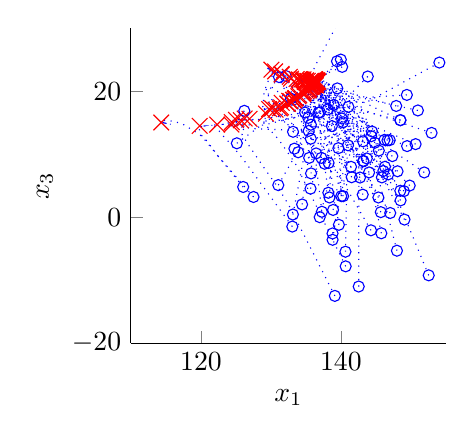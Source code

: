 % This file was created by matlab2tikz v0.4.4 running on MATLAB 7.13.
% Copyright (c) 2008--2013, Nico Schlömer <nico.schloemer@gmail.com>
% All rights reserved.
% 
% The latest updates can be retrieved from
%   http://www.mathworks.com/matlabcentral/fileexchange/22022-matlab2tikz
% where you can also make suggestions and rate matlab2tikz.
% 
\begin{tikzpicture}

\begin{axis}[%
width=4cm,
height=4cm,
scale only axis,
xmin=110,
xmax=155,
xlabel={$x_1$},
ymin=-20,
ymax=30,
ylabel={$x_3$},
axis x line*=bottom,
axis y line*=left
]
\addplot [
color=blue,
dotted,
forget plot
]
table[row sep=crcr]{
133.357 10.884\\
135.782 18.335\\
135.575 18.904\\
134.866 20.381\\
134.476 20.962\\
134.092 21.577\\
134.012 21.826\\
134.046 21.847\\
134.091 21.795\\
134.045 21.795\\
134.207 21.798\\
134.209 21.789\\
134.19 21.803\\
134.323 21.797\\
134.413 21.792\\
134.39 21.795\\
134.391 21.849\\
134.5 21.783\\
134.341 21.798\\
134.309 21.806\\
134.315 21.805\\
134.398 21.777\\
134.372 21.777\\
134.334 21.798\\
134.244 21.823\\
134.321 21.798\\
134.212 21.833\\
134.175 21.827\\
134.054 21.863\\
133.946 21.88\\
133.993 21.865\\
134.003 21.87\\
133.982 21.877\\
};
\addplot [
color=blue,
only marks,
mark=o,
mark options={solid},
forget plot
]
table[row sep=crcr]{
133.357 10.884\\
};
\addplot [
color=red,
mark size=4.0pt,
only marks,
mark=x,
mark options={solid},
forget plot
]
table[row sep=crcr]{
133.982 21.877\\
};
\addplot [
color=blue,
dotted,
forget plot
]
table[row sep=crcr]{
133.16 13.56\\
133.449 19.869\\
133.144 20.392\\
132.365 21.59\\
131.886 22.209\\
131.565 22.672\\
131.473 22.776\\
131.488 22.757\\
131.334 22.859\\
131.323 22.831\\
131.133 22.946\\
131.06 23.01\\
131.097 22.957\\
131.217 22.904\\
130.871 23.067\\
130.871 23.055\\
130.561 23.224\\
130.45 23.291\\
130.37 23.342\\
130.34 23.369\\
130.708 23.167\\
130.672 23.182\\
130.875 23.079\\
131.027 22.993\\
130.86 23.095\\
130.835 23.109\\
130.789 23.113\\
130.847 23.065\\
131.127 22.923\\
131.122 22.928\\
131.088 22.958\\
131.249 22.899\\
131.526 22.761\\
};
\addplot [
color=blue,
only marks,
mark=o,
mark options={solid},
forget plot
]
table[row sep=crcr]{
133.16 13.56\\
};
\addplot [
color=red,
mark size=4.0pt,
only marks,
mark=x,
mark options={solid},
forget plot
]
table[row sep=crcr]{
131.526 22.761\\
};
\addplot [
color=blue,
dotted,
forget plot
]
table[row sep=crcr]{
143.207 8.877\\
135.235 16.894\\
134.895 17.35\\
133.461 19.217\\
132.758 20.044\\
131.737 21.152\\
131.124 21.871\\
130.478 22.618\\
130.121 23.076\\
129.807 23.395\\
129.731 23.474\\
129.686 23.512\\
129.352 23.781\\
129.56 23.677\\
129.439 23.757\\
129.631 23.648\\
129.759 23.567\\
129.741 23.6\\
129.445 23.782\\
129.593 23.69\\
129.551 23.696\\
129.533 23.711\\
129.597 23.705\\
129.727 23.62\\
129.477 23.759\\
129.567 23.704\\
129.31 23.872\\
129.452 23.786\\
129.753 23.616\\
129.478 23.789\\
129.74 23.638\\
129.747 23.634\\
129.711 23.658\\
129.802 23.602\\
129.456 23.794\\
129.753 23.616\\
129.846 23.56\\
129.862 23.538\\
129.852 23.546\\
129.982 23.468\\
129.574 23.701\\
129.669 23.628\\
129.719 23.604\\
129.846 23.528\\
130.03 23.418\\
130.11 23.387\\
130.026 23.441\\
130.073 23.422\\
};
\addplot [
color=blue,
only marks,
mark=o,
mark options={solid},
forget plot
]
table[row sep=crcr]{
143.207 8.877\\
};
\addplot [
color=red,
mark size=4.0pt,
only marks,
mark=x,
mark options={solid},
forget plot
]
table[row sep=crcr]{
130.073 23.422\\
};
\addplot [
color=blue,
dotted,
forget plot
]
table[row sep=crcr]{
131.053 5.091\\
136.769 16.164\\
136.694 16.676\\
136.097 18.797\\
135.706 19.692\\
135.4 20.557\\
135.323 20.728\\
135.358 20.656\\
135.317 20.653\\
135.559 20.729\\
135.587 20.723\\
135.763 20.844\\
135.69 20.726\\
135.797 20.817\\
135.831 20.804\\
135.751 20.711\\
135.816 20.756\\
135.887 20.843\\
135.88 20.84\\
135.876 20.812\\
135.855 20.786\\
135.997 20.911\\
136.112 20.993\\
136.132 21.061\\
136.13 21.053\\
136.143 21.106\\
136.288 21.234\\
136.261 21.208\\
136.354 21.22\\
};
\addplot [
color=blue,
only marks,
mark=o,
mark options={solid},
forget plot
]
table[row sep=crcr]{
131.053 5.091\\
};
\addplot [
color=red,
mark size=4.0pt,
only marks,
mark=x,
mark options={solid},
forget plot
]
table[row sep=crcr]{
136.354 21.22\\
};
\addplot [
color=blue,
dotted,
forget plot
]
table[row sep=crcr]{
148.513 15.39\\
140.5 17.561\\
139.926 17.878\\
138.249 18.528\\
137.314 18.881\\
136.31 19.143\\
135.694 19.381\\
135.32 19.382\\
135.061 19.385\\
134.906 19.381\\
134.831 19.335\\
134.802 19.345\\
134.753 19.333\\
134.668 19.287\\
134.708 19.282\\
134.66 19.273\\
134.746 19.372\\
134.665 19.312\\
134.72 19.381\\
134.698 19.369\\
134.814 19.469\\
134.869 19.544\\
134.921 19.602\\
134.959 19.627\\
134.901 19.596\\
134.83 19.559\\
134.84 19.562\\
134.93 19.65\\
134.95 19.681\\
135.07 19.779\\
135.03 19.767\\
134.992 19.744\\
135.072 19.801\\
135.005 19.737\\
135.02 19.754\\
135.01 19.763\\
134.952 19.709\\
135.032 19.778\\
134.987 19.709\\
134.852 19.635\\
134.909 19.677\\
134.801 19.635\\
134.76 19.607\\
134.808 19.66\\
134.79 19.659\\
134.648 19.539\\
134.616 19.514\\
};
\addplot [
color=blue,
only marks,
mark=o,
mark options={solid},
forget plot
]
table[row sep=crcr]{
148.513 15.39\\
};
\addplot [
color=red,
mark size=4.0pt,
only marks,
mark=x,
mark options={solid},
forget plot
]
table[row sep=crcr]{
134.616 19.514\\
};
\addplot [
color=blue,
dotted,
forget plot
]
table[row sep=crcr]{
151.907 7.105\\
141.792 14.802\\
141.37 15.349\\
139.866 17.344\\
139.05 18.4\\
138.158 19.436\\
137.485 20.322\\
137.001 20.925\\
136.788 21.268\\
136.698 21.396\\
136.616 21.507\\
136.598 21.587\\
136.504 21.641\\
136.472 21.668\\
136.494 21.665\\
136.528 21.655\\
136.472 21.698\\
136.464 21.678\\
136.434 21.701\\
136.464 21.714\\
136.526 21.68\\
136.523 21.655\\
136.52 21.665\\
};
\addplot [
color=blue,
only marks,
mark=o,
mark options={solid},
forget plot
]
table[row sep=crcr]{
151.907 7.105\\
};
\addplot [
color=red,
mark size=4.0pt,
only marks,
mark=x,
mark options={solid},
forget plot
]
table[row sep=crcr]{
136.52 21.665\\
};
\addplot [
color=blue,
dotted,
forget plot
]
table[row sep=crcr]{
140.054 3.342\\
139.648 12.196\\
139.439 12.906\\
138.653 15.06\\
138.098 16.293\\
137.544 17.627\\
137.046 18.739\\
136.678 19.511\\
136.58 19.971\\
136.511 20.229\\
136.41 20.469\\
136.389 20.603\\
136.352 20.736\\
136.243 20.836\\
136.239 20.896\\
136.245 20.932\\
136.301 21.011\\
136.3 21.049\\
136.232 21.082\\
136.189 21.106\\
136.144 21.109\\
136.078 21.123\\
135.979 21.14\\
135.991 21.135\\
135.992 21.154\\
136.123 21.179\\
136.114 21.192\\
136.206 21.186\\
136.174 21.195\\
136.216 21.218\\
136.187 21.267\\
136.112 21.238\\
136.068 21.234\\
136.05 21.257\\
136.044 21.241\\
136.02 21.254\\
135.941 21.276\\
135.947 21.273\\
135.995 21.259\\
136.009 21.252\\
136.021 21.257\\
135.972 21.28\\
135.976 21.28\\
136.046 21.279\\
136.066 21.284\\
136.094 21.306\\
};
\addplot [
color=blue,
only marks,
mark=o,
mark options={solid},
forget plot
]
table[row sep=crcr]{
140.054 3.342\\
};
\addplot [
color=red,
mark size=4.0pt,
only marks,
mark=x,
mark options={solid},
forget plot
]
table[row sep=crcr]{
136.094 21.306\\
};
\addplot [
color=blue,
dotted,
forget plot
]
table[row sep=crcr]{
144.441 13.607\\
139.865 19.389\\
139.435 19.818\\
138.104 20.89\\
137.474 21.32\\
136.853 21.669\\
136.686 21.752\\
136.62 21.778\\
136.609 21.776\\
136.564 21.8\\
136.534 21.829\\
136.564 21.777\\
136.573 21.749\\
136.534 21.811\\
136.541 21.778\\
136.497 21.813\\
136.519 21.811\\
136.485 21.844\\
136.48 21.84\\
136.478 21.827\\
136.464 21.831\\
136.482 21.809\\
136.483 21.798\\
136.472 21.817\\
136.475 21.813\\
136.487 21.79\\
136.487 21.787\\
136.491 21.792\\
136.498 21.752\\
136.499 21.744\\
136.497 21.736\\
136.476 21.759\\
136.485 21.754\\
136.471 21.765\\
136.454 21.75\\
136.456 21.747\\
136.446 21.728\\
136.465 21.721\\
136.396 21.738\\
136.346 21.74\\
136.321 21.739\\
};
\addplot [
color=blue,
only marks,
mark=o,
mark options={solid},
forget plot
]
table[row sep=crcr]{
144.441 13.607\\
};
\addplot [
color=red,
mark size=4.0pt,
only marks,
mark=x,
mark options={solid},
forget plot
]
table[row sep=crcr]{
136.321 21.739\\
};
\addplot [
color=blue,
dotted,
forget plot
]
table[row sep=crcr]{
138.707 14.461\\
137.517 19.142\\
137.149 19.748\\
136.377 20.844\\
136.026 21.286\\
136.079 21.459\\
136.111 21.565\\
136.198 21.624\\
136.285 21.604\\
136.325 21.573\\
136.344 21.547\\
136.337 21.502\\
136.383 21.487\\
136.367 21.523\\
136.411 21.554\\
136.464 21.624\\
136.44 21.629\\
136.446 21.633\\
136.429 21.639\\
136.448 21.682\\
136.464 21.679\\
136.493 21.662\\
136.495 21.659\\
};
\addplot [
color=blue,
only marks,
mark=o,
mark options={solid},
forget plot
]
table[row sep=crcr]{
138.707 14.461\\
};
\addplot [
color=red,
mark size=4.0pt,
only marks,
mark=x,
mark options={solid},
forget plot
]
table[row sep=crcr]{
136.495 21.659\\
};
\addplot [
color=blue,
dotted,
forget plot
]
table[row sep=crcr]{
148.493 4.188\\
141.994 15.53\\
141.637 16.037\\
140.184 17.904\\
139.382 18.797\\
138.437 19.8\\
137.698 20.488\\
137.217 20.904\\
136.686 21.383\\
136.684 21.45\\
136.66 21.466\\
136.648 21.478\\
136.654 21.46\\
136.677 21.472\\
136.712 21.469\\
136.711 21.461\\
136.72 21.426\\
136.717 21.433\\
136.711 21.433\\
136.709 21.466\\
136.685 21.504\\
136.654 21.556\\
};
\addplot [
color=blue,
only marks,
mark=o,
mark options={solid},
forget plot
]
table[row sep=crcr]{
148.493 4.188\\
};
\addplot [
color=red,
mark size=4.0pt,
only marks,
mark=x,
mark options={solid},
forget plot
]
table[row sep=crcr]{
136.654 21.556\\
};
\addplot [
color=blue,
dotted,
forget plot
]
table[row sep=crcr]{
147.904 17.659\\
140.001 20.104\\
139.618 20.361\\
138.115 21.268\\
137.529 21.517\\
136.888 21.696\\
136.691 21.718\\
136.657 21.672\\
136.624 21.665\\
136.586 21.693\\
136.625 21.661\\
136.661 21.658\\
136.665 21.654\\
136.633 21.706\\
136.577 21.748\\
136.581 21.757\\
136.553 21.755\\
136.539 21.774\\
136.574 21.741\\
136.582 21.742\\
136.611 21.75\\
136.615 21.751\\
136.616 21.735\\
136.625 21.703\\
};
\addplot [
color=blue,
only marks,
mark=o,
mark options={solid},
forget plot
]
table[row sep=crcr]{
147.904 17.659\\
};
\addplot [
color=red,
mark size=4.0pt,
only marks,
mark=x,
mark options={solid},
forget plot
]
table[row sep=crcr]{
136.625 21.703\\
};
\addplot [
color=blue,
dotted,
forget plot
]
table[row sep=crcr]{
146.222 12.278\\
140.65 17.825\\
140.214 18.309\\
138.875 19.646\\
138.114 20.307\\
137.438 20.947\\
136.982 21.247\\
136.811 21.377\\
136.759 21.417\\
136.692 21.459\\
136.71 21.477\\
136.705 21.476\\
136.693 21.497\\
136.677 21.505\\
136.694 21.493\\
136.681 21.509\\
136.686 21.476\\
136.674 21.485\\
136.643 21.503\\
136.644 21.506\\
136.611 21.538\\
136.617 21.515\\
136.615 21.478\\
136.604 21.462\\
};
\addplot [
color=blue,
only marks,
mark=o,
mark options={solid},
forget plot
]
table[row sep=crcr]{
146.222 12.278\\
};
\addplot [
color=red,
mark size=4.0pt,
only marks,
mark=x,
mark options={solid},
forget plot
]
table[row sep=crcr]{
136.604 21.462\\
};
\addplot [
color=blue,
dotted,
forget plot
]
table[row sep=crcr]{
152.957 13.384\\
141.913 17.493\\
141.52 17.862\\
139.791 19.173\\
138.902 19.845\\
137.993 20.473\\
137.389 20.892\\
136.929 21.202\\
136.791 21.287\\
136.656 21.336\\
136.578 21.363\\
136.47 21.316\\
136.448 21.288\\
136.443 21.306\\
136.453 21.333\\
136.462 21.346\\
136.438 21.312\\
136.454 21.247\\
136.485 21.208\\
136.467 21.194\\
136.502 21.269\\
136.478 21.302\\
136.452 21.292\\
136.451 21.28\\
136.446 21.258\\
136.503 21.318\\
136.475 21.301\\
136.486 21.297\\
136.449 21.252\\
136.466 21.269\\
136.453 21.253\\
};
\addplot [
color=blue,
only marks,
mark=o,
mark options={solid},
forget plot
]
table[row sep=crcr]{
152.957 13.384\\
};
\addplot [
color=red,
mark size=4.0pt,
only marks,
mark=x,
mark options={solid},
forget plot
]
table[row sep=crcr]{
136.453 21.253\\
};
\addplot [
color=blue,
dotted,
forget plot
]
table[row sep=crcr]{
133.141 0.424\\
134.857 10.36\\
134.611 10.967\\
133.554 13.081\\
132.74 14.207\\
131.855 15.249\\
131.276 15.991\\
130.966 16.465\\
130.877 16.662\\
130.777 16.722\\
130.571 16.759\\
130.652 16.885\\
131.045 17.085\\
130.977 17.096\\
131.031 17.179\\
131.094 17.204\\
131.225 17.236\\
131.044 17.173\\
131.179 17.249\\
131.604 17.459\\
131.381 17.352\\
131.238 17.255\\
131.265 17.293\\
131.187 17.284\\
131.452 17.422\\
};
\addplot [
color=blue,
only marks,
mark=o,
mark options={solid},
forget plot
]
table[row sep=crcr]{
133.141 0.424\\
};
\addplot [
color=red,
mark size=4.0pt,
only marks,
mark=x,
mark options={solid},
forget plot
]
table[row sep=crcr]{
131.452 17.422\\
};
\addplot [
color=blue,
dotted,
forget plot
]
table[row sep=crcr]{
141.451 7.997\\
133.324 14.443\\
132.94 14.937\\
131.542 16.427\\
131.095 17.008\\
130.913 17.401\\
131.091 17.585\\
131.037 17.555\\
131.008 17.517\\
131.036 17.483\\
131.218 17.445\\
130.901 17.293\\
130.777 17.218\\
130.903 17.246\\
131.023 17.344\\
130.754 17.193\\
130.751 17.187\\
130.566 17.121\\
130.055 16.778\\
130.671 17.061\\
};
\addplot [
color=blue,
only marks,
mark=o,
mark options={solid},
forget plot
]
table[row sep=crcr]{
141.451 7.997\\
};
\addplot [
color=red,
mark size=4.0pt,
only marks,
mark=x,
mark options={solid},
forget plot
]
table[row sep=crcr]{
130.671 17.061\\
};
\addplot [
color=blue,
dotted,
forget plot
]
table[row sep=crcr]{
134.885 16.615\\
127.638 15.415\\
127.226 15.426\\
125.798 15.505\\
125.153 15.47\\
125.181 15.421\\
125.422 15.364\\
125.479 15.384\\
125.716 15.456\\
125.309 15.379\\
125.353 15.45\\
125.151 15.431\\
125.369 15.498\\
125.588 15.523\\
125.608 15.543\\
125.556 15.528\\
125.481 15.505\\
125.68 15.555\\
125.946 15.63\\
125.755 15.573\\
126.406 15.742\\
126.463 15.74\\
126.248 15.664\\
};
\addplot [
color=blue,
only marks,
mark=o,
mark options={solid},
forget plot
]
table[row sep=crcr]{
134.885 16.615\\
};
\addplot [
color=red,
mark size=4.0pt,
only marks,
mark=x,
mark options={solid},
forget plot
]
table[row sep=crcr]{
126.248 15.664\\
};
\addplot [
color=blue,
dotted,
forget plot
]
table[row sep=crcr]{
138.096 17.098\\
128.906 14.611\\
128.389 14.632\\
126.53 14.664\\
125.731 14.838\\
125.253 14.975\\
124.591 14.969\\
125.247 15.14\\
125.641 15.275\\
125.622 15.27\\
125.748 15.36\\
126.252 15.542\\
126.543 15.575\\
126.212 15.462\\
126.663 15.57\\
126.516 15.506\\
126.507 15.5\\
126.94 15.612\\
126.947 15.615\\
};
\addplot [
color=blue,
only marks,
mark=o,
mark options={solid},
forget plot
]
table[row sep=crcr]{
138.096 17.098\\
};
\addplot [
color=red,
mark size=4.0pt,
only marks,
mark=x,
mark options={solid},
forget plot
]
table[row sep=crcr]{
126.947 15.615\\
};
\addplot [
color=blue,
dotted,
forget plot
]
table[row sep=crcr]{
139.136 -12.492\\
132.819 1.365\\
132.459 2.081\\
131.03 4.721\\
130.043 6.226\\
128.965 7.926\\
127.987 9.537\\
127.126 10.942\\
126.477 12.019\\
126.135 12.717\\
125.876 13.133\\
126.04 13.48\\
126.154 13.695\\
125.966 13.84\\
126.218 14.068\\
126.408 14.247\\
126.494 14.351\\
126.378 14.43\\
126.182 14.432\\
126.043 14.514\\
125.803 14.512\\
125.651 14.5\\
125.79 14.565\\
125.745 14.572\\
125.868 14.625\\
125.833 14.65\\
125.782 14.663\\
125.738 14.645\\
125.609 14.622\\
125.569 14.608\\
125.519 14.638\\
125.589 14.69\\
125.38 14.652\\
125.286 14.652\\
125.02 14.607\\
125.059 14.627\\
124.624 14.547\\
124.335 14.486\\
124.461 14.516\\
124.463 14.524\\
124.349 14.502\\
124.222 14.491\\
124.226 14.491\\
124.345 14.533\\
124.195 14.53\\
123.983 14.502\\
124.061 14.535\\
124.004 14.556\\
123.975 14.568\\
124.002 14.591\\
124.047 14.611\\
123.875 14.587\\
123.929 14.58\\
123.719 14.552\\
124.04 14.617\\
124.041 14.617\\
124.169 14.645\\
124.196 14.654\\
124.271 14.676\\
124.382 14.695\\
124.597 14.737\\
124.469 14.722\\
124.366 14.711\\
};
\addplot [
color=blue,
only marks,
mark=o,
mark options={solid},
forget plot
]
table[row sep=crcr]{
139.136 -12.492\\
};
\addplot [
color=red,
mark size=4.0pt,
only marks,
mark=x,
mark options={solid},
forget plot
]
table[row sep=crcr]{
124.366 14.711\\
};
\addplot [
color=blue,
dotted,
forget plot
]
table[row sep=crcr]{
126.202 16.887\\
124.805 15.116\\
124.889 15.427\\
124.936 15.513\\
125.243 15.531\\
125.338 15.477\\
125.806 15.635\\
125.525 15.594\\
125.531 15.607\\
125.304 15.553\\
125.09 15.516\\
124.762 15.405\\
124.52 15.345\\
125.263 15.516\\
125.01 15.445\\
};
\addplot [
color=blue,
only marks,
mark=o,
mark options={solid},
forget plot
]
table[row sep=crcr]{
126.202 16.887\\
};
\addplot [
color=red,
mark size=4.0pt,
only marks,
mark=x,
mark options={solid},
forget plot
]
table[row sep=crcr]{
125.01 15.445\\
};
\addplot [
color=blue,
dotted,
forget plot
]
table[row sep=crcr]{
139.488 20.447\\
132.721 15.695\\
132.016 15.518\\
130.035 15.218\\
128.986 15.301\\
128.232 15.505\\
127.565 15.542\\
126.912 15.373\\
126.741 15.457\\
126.454 15.436\\
126.139 15.404\\
126.316 15.477\\
126.426 15.518\\
126.199 15.47\\
126.287 15.513\\
126.04 15.441\\
126.103 15.463\\
125.704 15.388\\
};
\addplot [
color=blue,
only marks,
mark=o,
mark options={solid},
forget plot
]
table[row sep=crcr]{
139.488 20.447\\
};
\addplot [
color=red,
mark size=4.0pt,
only marks,
mark=x,
mark options={solid},
forget plot
]
table[row sep=crcr]{
125.704 15.388\\
};
\addplot [
color=blue,
dotted,
forget plot
]
table[row sep=crcr]{
127.515 3.211\\
122.278 9.927\\
121.859 10.627\\
120.741 12.251\\
119.893 13.205\\
119.801 13.87\\
119.658 14.152\\
119.979 14.297\\
119.803 14.35\\
120.234 14.412\\
119.836 14.37\\
120.03 14.398\\
120.449 14.424\\
120.221 14.419\\
120.386 14.44\\
120.524 14.486\\
120.176 14.467\\
120.195 14.513\\
119.758 14.498\\
120.195 14.505\\
120.0 14.513\\
119.823 14.494\\
};
\addplot [
color=blue,
only marks,
mark=o,
mark options={solid},
forget plot
]
table[row sep=crcr]{
127.515 3.211\\
};
\addplot [
color=red,
mark size=4.0pt,
only marks,
mark=x,
mark options={solid},
forget plot
]
table[row sep=crcr]{
119.823 14.494\\
};
\addplot [
color=blue,
dotted,
forget plot
]
table[row sep=crcr]{
138.966 17.827\\
134.703 18.993\\
134.15 19.117\\
133.163 18.907\\
132.601 18.681\\
132.512 18.655\\
132.387 18.475\\
132.487 18.482\\
132.279 18.38\\
132.162 18.342\\
131.987 18.21\\
132.267 18.254\\
132.159 18.21\\
132.158 18.186\\
132.461 18.346\\
132.147 18.151\\
132.411 18.289\\
132.304 18.23\\
132.409 18.294\\
132.735 18.501\\
132.621 18.48\\
132.603 18.467\\
132.604 18.47\\
};
\addplot [
color=blue,
only marks,
mark=o,
mark options={solid},
forget plot
]
table[row sep=crcr]{
138.966 17.827\\
};
\addplot [
color=red,
mark size=4.0pt,
only marks,
mark=x,
mark options={solid},
forget plot
]
table[row sep=crcr]{
132.604 18.47\\
};
\addplot [
color=blue,
dotted,
forget plot
]
table[row sep=crcr]{
151.0 16.945\\
142.836 18.971\\
142.364 19.243\\
140.622 20.099\\
139.75 20.547\\
138.771 20.919\\
138.065 21.206\\
137.556 21.386\\
137.336 21.507\\
137.191 21.525\\
137.076 21.558\\
137.058 21.562\\
137.053 21.597\\
136.977 21.618\\
136.908 21.631\\
136.86 21.615\\
136.826 21.632\\
136.808 21.62\\
136.791 21.618\\
136.78 21.619\\
136.772 21.653\\
136.754 21.669\\
136.725 21.686\\
136.704 21.719\\
136.674 21.734\\
136.711 21.713\\
136.723 21.724\\
136.695 21.733\\
136.681 21.747\\
136.644 21.765\\
136.652 21.75\\
136.63 21.726\\
136.632 21.697\\
136.644 21.696\\
136.62 21.71\\
136.611 21.693\\
136.605 21.695\\
136.597 21.704\\
};
\addplot [
color=blue,
only marks,
mark=o,
mark options={solid},
forget plot
]
table[row sep=crcr]{
151.0 16.945\\
};
\addplot [
color=red,
mark size=4.0pt,
only marks,
mark=x,
mark options={solid},
forget plot
]
table[row sep=crcr]{
136.597 21.704\\
};
\addplot [
color=blue,
dotted,
forget plot
]
table[row sep=crcr]{
139.987 25.026\\
135.598 20.143\\
135.004 19.613\\
133.609 18.649\\
132.786 18.29\\
132.555 18.034\\
132.498 18.09\\
132.567 18.203\\
132.319 18.067\\
132.086 17.871\\
132.07 17.895\\
132.067 17.902\\
132.001 17.887\\
131.893 17.832\\
131.747 17.759\\
131.618 17.645\\
131.451 17.569\\
131.489 17.627\\
131.567 17.651\\
131.753 17.765\\
131.873 17.833\\
132.325 18.054\\
};
\addplot [
color=blue,
only marks,
mark=o,
mark options={solid},
forget plot
]
table[row sep=crcr]{
139.987 25.026\\
};
\addplot [
color=red,
mark size=4.0pt,
only marks,
mark=x,
mark options={solid},
forget plot
]
table[row sep=crcr]{
132.325 18.054\\
};
\addplot [
color=blue,
dotted,
forget plot
]
table[row sep=crcr]{
131.159 22.243\\
129.673 20.06\\
129.64 19.446\\
130.236 18.546\\
130.727 18.197\\
130.805 17.926\\
130.672 17.736\\
130.519 17.636\\
130.094 17.363\\
130.094 17.334\\
130.139 17.347\\
130.374 17.447\\
130.643 17.56\\
130.564 17.524\\
130.939 17.718\\
130.676 17.546\\
130.658 17.535\\
130.516 17.45\\
130.463 17.414\\
130.339 17.36\\
130.417 17.42\\
130.399 17.384\\
130.573 17.462\\
130.446 17.385\\
130.151 17.255\\
130.182 17.268\\
};
\addplot [
color=blue,
only marks,
mark=o,
mark options={solid},
forget plot
]
table[row sep=crcr]{
131.159 22.243\\
};
\addplot [
color=red,
mark size=4.0pt,
only marks,
mark=x,
mark options={solid},
forget plot
]
table[row sep=crcr]{
130.182 17.268\\
};
\addplot [
color=blue,
dotted,
forget plot
]
table[row sep=crcr]{
146.067 7.334\\
137.636 14.523\\
137.171 14.986\\
135.593 16.366\\
134.801 17.062\\
133.868 17.72\\
133.282 18.052\\
133.039 18.185\\
132.782 18.23\\
132.657 18.202\\
132.618 18.249\\
132.51 18.249\\
132.777 18.355\\
132.586 18.239\\
132.716 18.323\\
133.103 18.535\\
132.941 18.446\\
133.319 18.716\\
133.516 18.818\\
133.402 18.747\\
133.311 18.696\\
133.204 18.644\\
133.152 18.637\\
133.079 18.607\\
133.238 18.687\\
133.419 18.817\\
133.227 18.683\\
133.178 18.665\\
133.153 18.65\\
};
\addplot [
color=blue,
only marks,
mark=o,
mark options={solid},
forget plot
]
table[row sep=crcr]{
146.067 7.334\\
};
\addplot [
color=red,
mark size=4.0pt,
only marks,
mark=x,
mark options={solid},
forget plot
]
table[row sep=crcr]{
133.153 18.65\\
};
\addplot [
color=blue,
dotted,
forget plot
]
table[row sep=crcr]{
137.282 0.864\\
136.106 11.558\\
135.898 12.145\\
134.875 14.225\\
134.332 15.274\\
133.766 16.461\\
133.369 17.123\\
132.908 17.626\\
133.175 18.02\\
133.273 18.314\\
133.239 18.304\\
133.243 18.403\\
132.988 18.221\\
133.292 18.432\\
133.331 18.506\\
133.465 18.584\\
133.372 18.56\\
133.334 18.525\\
};
\addplot [
color=blue,
only marks,
mark=o,
mark options={solid},
forget plot
]
table[row sep=crcr]{
137.282 0.864\\
};
\addplot [
color=red,
mark size=4.0pt,
only marks,
mark=x,
mark options={solid},
forget plot
]
table[row sep=crcr]{
133.334 18.525\\
};
\addplot [
color=blue,
dotted,
forget plot
]
table[row sep=crcr]{
135.333 15.77\\
130.414 20.469\\
130.035 20.655\\
129.329 20.236\\
129.638 19.283\\
129.842 18.713\\
129.765 18.328\\
129.674 18.053\\
129.908 18.026\\
130.208 18.091\\
130.36 18.083\\
130.343 17.992\\
130.469 18.012\\
130.581 17.985\\
130.868 18.078\\
131.007 18.108\\
130.71 17.914\\
130.746 17.899\\
130.633 17.81\\
130.733 17.835\\
130.806 17.877\\
131.176 18.008\\
131.198 17.992\\
131.297 18.03\\
131.323 18.01\\
131.621 18.186\\
131.636 18.204\\
131.543 18.143\\
};
\addplot [
color=blue,
only marks,
mark=o,
mark options={solid},
forget plot
]
table[row sep=crcr]{
135.333 15.77\\
};
\addplot [
color=red,
mark size=4.0pt,
only marks,
mark=x,
mark options={solid},
forget plot
]
table[row sep=crcr]{
131.543 18.143\\
};
\addplot [
color=blue,
dotted,
forget plot
]
table[row sep=crcr]{
148.006 -5.318\\
144.072 11.755\\
143.795 12.274\\
142.202 14.786\\
141.353 15.927\\
140.374 17.181\\
139.42 18.229\\
138.502 19.147\\
137.761 19.914\\
137.184 20.503\\
136.781 20.904\\
136.498 21.164\\
136.291 21.292\\
136.229 21.362\\
136.229 21.397\\
136.169 21.403\\
136.144 21.445\\
136.198 21.493\\
136.331 21.492\\
136.266 21.495\\
136.217 21.554\\
136.052 21.57\\
136.097 21.585\\
136.132 21.539\\
136.103 21.558\\
136.074 21.556\\
136.094 21.556\\
136.049 21.557\\
};
\addplot [
color=blue,
only marks,
mark=o,
mark options={solid},
forget plot
]
table[row sep=crcr]{
148.006 -5.318\\
};
\addplot [
color=red,
mark size=4.0pt,
only marks,
mark=x,
mark options={solid},
forget plot
]
table[row sep=crcr]{
136.049 21.557\\
};
\addplot [
color=blue,
dotted,
forget plot
]
table[row sep=crcr]{
138.367 3.135\\
138.744 12.981\\
138.532 13.568\\
137.532 15.744\\
136.933 16.788\\
136.207 17.981\\
135.615 18.731\\
135.306 19.362\\
135.105 19.636\\
135.077 19.761\\
134.71 19.511\\
134.654 19.53\\
134.652 19.542\\
134.872 19.803\\
134.942 19.914\\
134.986 19.962\\
135.002 19.943\\
135.053 20.018\\
135.048 20.01\\
};
\addplot [
color=blue,
only marks,
mark=o,
mark options={solid},
forget plot
]
table[row sep=crcr]{
138.367 3.135\\
};
\addplot [
color=red,
mark size=4.0pt,
only marks,
mark=x,
mark options={solid},
forget plot
]
table[row sep=crcr]{
135.048 20.01\\
};
\addplot [
color=blue,
dotted,
forget plot
]
table[row sep=crcr]{
132.127 22.419\\
130.083 22.377\\
129.429 21.307\\
128.953 19.381\\
128.935 18.315\\
129.024 17.8\\
128.714 17.387\\
129.102 17.433\\
129.23 17.362\\
129.024 17.18\\
128.821 17.091\\
128.819 17.027\\
128.996 17.065\\
128.823 16.992\\
129.092 17.077\\
129.018 17.026\\
129.21 17.07\\
129.267 17.066\\
129.323 17.09\\
129.561 17.135\\
129.683 17.169\\
129.769 17.173\\
129.885 17.232\\
129.634 17.111\\
129.749 17.158\\
};
\addplot [
color=blue,
only marks,
mark=o,
mark options={solid},
forget plot
]
table[row sep=crcr]{
132.127 22.419\\
};
\addplot [
color=red,
mark size=4.0pt,
only marks,
mark=x,
mark options={solid},
forget plot
]
table[row sep=crcr]{
129.749 17.158\\
};
\addplot [
color=blue,
dotted,
forget plot
]
table[row sep=crcr]{
136.458 10.126\\
134.542 12.758\\
133.854 13.369\\
132.874 14.356\\
132.025 14.986\\
131.593 15.65\\
131.356 16.037\\
131.085 16.237\\
130.8 16.224\\
130.764 16.326\\
130.824 16.438\\
130.645 16.444\\
130.745 16.543\\
130.67 16.592\\
130.77 16.646\\
130.887 16.735\\
130.842 16.743\\
130.787 16.722\\
130.774 16.75\\
130.708 16.713\\
130.692 16.711\\
130.846 16.795\\
130.761 16.759\\
130.712 16.742\\
130.577 16.685\\
130.642 16.73\\
130.764 16.797\\
130.876 16.861\\
130.887 16.873\\
130.959 16.934\\
131.186 17.039\\
131.247 17.104\\
131.277 17.088\\
131.244 17.07\\
131.336 17.159\\
131.342 17.171\\
131.214 17.142\\
131.095 17.07\\
131.017 17.05\\
130.828 16.962\\
130.907 17.003\\
130.991 17.055\\
130.974 17.041\\
131.047 17.071\\
131.13 17.118\\
131.117 17.099\\
131.31 17.196\\
131.295 17.177\\
131.371 17.209\\
131.416 17.227\\
131.401 17.222\\
131.596 17.326\\
131.736 17.407\\
131.619 17.346\\
131.605 17.332\\
131.661 17.367\\
131.626 17.363\\
131.669 17.384\\
131.711 17.385\\
131.697 17.378\\
131.64 17.356\\
131.533 17.3\\
131.504 17.297\\
131.405 17.237\\
131.401 17.228\\
131.361 17.207\\
131.471 17.272\\
131.464 17.278\\
131.522 17.323\\
131.555 17.356\\
131.423 17.309\\
131.289 17.24\\
131.362 17.275\\
131.167 17.175\\
131.292 17.241\\
131.22 17.22\\
131.226 17.249\\
131.202 17.242\\
131.187 17.233\\
131.288 17.28\\
131.272 17.28\\
};
\addplot [
color=blue,
only marks,
mark=o,
mark options={solid},
forget plot
]
table[row sep=crcr]{
136.458 10.126\\
};
\addplot [
color=red,
mark size=4.0pt,
only marks,
mark=x,
mark options={solid},
forget plot
]
table[row sep=crcr]{
131.272 17.28\\
};
\addplot [
color=blue,
dotted,
forget plot
]
table[row sep=crcr]{
126.037 4.798\\
120.18 12.791\\
119.54 13.349\\
117.596 14.653\\
116.369 15.161\\
115.155 15.385\\
114.598 15.341\\
114.634 15.239\\
114.799 15.177\\
114.411 15.204\\
114.665 15.073\\
114.744 15.041\\
114.689 15.026\\
114.566 15.069\\
114.598 15.044\\
114.941 14.933\\
114.647 15.021\\
114.192 15.117\\
114.095 15.163\\
114.522 15.037\\
114.573 15.014\\
114.761 14.951\\
114.473 15.049\\
114.979 14.911\\
115.087 14.884\\
114.834 14.934\\
115.295 14.832\\
115.264 14.826\\
115.147 14.853\\
115.668 14.753\\
115.435 14.814\\
115.214 14.845\\
114.332 15.033\\
};
\addplot [
color=blue,
only marks,
mark=o,
mark options={solid},
forget plot
]
table[row sep=crcr]{
126.037 4.798\\
};
\addplot [
color=red,
mark size=4.0pt,
only marks,
mark=x,
mark options={solid},
forget plot
]
table[row sep=crcr]{
114.332 15.033\\
};
\addplot [
color=blue,
dotted,
forget plot
]
table[row sep=crcr]{
135.711 14.683\\
137.417 19.063\\
137.183 19.703\\
136.558 20.632\\
136.254 20.991\\
136.123 21.216\\
136.212 21.245\\
136.205 21.254\\
136.162 21.24\\
136.164 21.254\\
136.138 21.283\\
136.136 21.242\\
136.123 21.204\\
135.989 21.025\\
136.016 21.015\\
135.969 20.962\\
135.931 20.922\\
135.81 20.821\\
135.902 20.915\\
135.98 21.023\\
135.942 20.942\\
135.928 20.896\\
135.914 20.909\\
135.955 20.965\\
135.953 20.973\\
135.963 20.968\\
135.927 20.906\\
135.946 20.942\\
135.947 20.918\\
135.945 20.929\\
135.953 20.923\\
135.985 20.927\\
136.041 20.979\\
136.028 20.954\\
136.048 20.947\\
};
\addplot [
color=blue,
only marks,
mark=o,
mark options={solid},
forget plot
]
table[row sep=crcr]{
135.711 14.683\\
};
\addplot [
color=red,
mark size=4.0pt,
only marks,
mark=x,
mark options={solid},
forget plot
]
table[row sep=crcr]{
136.048 20.947\\
};
\addplot [
color=blue,
dotted,
forget plot
]
table[row sep=crcr]{
141.071 17.523\\
136.078 19.629\\
135.741 20.122\\
135.502 20.953\\
135.801 21.364\\
135.94 21.433\\
136.047 21.483\\
136.14 21.466\\
136.2 21.45\\
136.24 21.414\\
136.218 21.518\\
136.229 21.519\\
136.239 21.517\\
136.269 21.507\\
136.311 21.519\\
136.311 21.485\\
136.323 21.495\\
136.331 21.503\\
136.354 21.547\\
136.371 21.532\\
136.373 21.509\\
136.367 21.49\\
136.375 21.487\\
136.42 21.508\\
136.438 21.543\\
136.425 21.531\\
136.436 21.527\\
136.455 21.504\\
136.45 21.492\\
136.446 21.463\\
136.442 21.452\\
136.464 21.472\\
136.479 21.452\\
136.454 21.466\\
136.438 21.456\\
136.441 21.493\\
136.432 21.508\\
};
\addplot [
color=blue,
only marks,
mark=o,
mark options={solid},
forget plot
]
table[row sep=crcr]{
141.071 17.523\\
};
\addplot [
color=red,
mark size=4.0pt,
only marks,
mark=x,
mark options={solid},
forget plot
]
table[row sep=crcr]{
136.432 21.508\\
};
\addplot [
color=blue,
dotted,
forget plot
]
table[row sep=crcr]{
145.7 0.803\\
141.01 12.593\\
140.688 13.301\\
139.49 15.686\\
138.856 17.04\\
138.115 18.439\\
137.601 19.437\\
137.181 20.172\\
136.933 20.655\\
136.787 20.892\\
136.74 21.006\\
136.655 21.093\\
136.671 21.13\\
136.666 21.164\\
136.625 21.23\\
136.587 21.23\\
136.557 21.238\\
136.525 21.293\\
136.512 21.318\\
136.495 21.311\\
136.5 21.377\\
136.504 21.426\\
136.494 21.475\\
136.498 21.466\\
136.482 21.47\\
136.484 21.476\\
136.483 21.482\\
136.484 21.483\\
136.484 21.48\\
136.503 21.475\\
136.488 21.473\\
136.487 21.546\\
136.487 21.552\\
136.467 21.535\\
136.491 21.588\\
136.476 21.6\\
136.496 21.551\\
136.498 21.533\\
136.488 21.506\\
136.493 21.504\\
};
\addplot [
color=blue,
only marks,
mark=o,
mark options={solid},
forget plot
]
table[row sep=crcr]{
145.7 0.803\\
};
\addplot [
color=red,
mark size=4.0pt,
only marks,
mark=x,
mark options={solid},
forget plot
]
table[row sep=crcr]{
136.493 21.504\\
};
\addplot [
color=blue,
dotted,
forget plot
]
table[row sep=crcr]{
143.84 22.339\\
141.106 19.221\\
139.925 19.203\\
138.659 19.457\\
137.646 19.758\\
136.969 20.115\\
136.593 20.383\\
136.555 20.561\\
136.447 20.772\\
136.249 20.724\\
136.063 20.647\\
136.181 20.745\\
136.393 20.975\\
};
\addplot [
color=blue,
only marks,
mark=o,
mark options={solid},
forget plot
]
table[row sep=crcr]{
143.84 22.339\\
};
\addplot [
color=red,
mark size=4.0pt,
only marks,
mark=x,
mark options={solid},
forget plot
]
table[row sep=crcr]{
136.393 20.975\\
};
\addplot [
color=blue,
dotted,
forget plot
]
table[row sep=crcr]{
132.854 18.827\\
136.058 18.179\\
136.195 18.489\\
136.018 19.702\\
135.962 20.289\\
135.916 20.476\\
135.904 20.558\\
135.868 20.692\\
135.705 20.627\\
135.663 20.673\\
135.629 20.684\\
135.671 20.698\\
135.759 20.814\\
135.73 20.81\\
};
\addplot [
color=blue,
only marks,
mark=o,
mark options={solid},
forget plot
]
table[row sep=crcr]{
132.854 18.827\\
};
\addplot [
color=red,
mark size=4.0pt,
only marks,
mark=x,
mark options={solid},
forget plot
]
table[row sep=crcr]{
135.73 20.81\\
};
\addplot [
color=blue,
dotted,
forget plot
]
table[row sep=crcr]{
145.856 6.322\\
137.496 15.104\\
137.147 15.523\\
135.786 17.342\\
135.012 18.29\\
134.157 19.311\\
133.394 20.18\\
132.789 20.986\\
132.203 21.648\\
131.672 22.167\\
131.427 22.454\\
131.33 22.61\\
131.39 22.605\\
131.289 22.706\\
131.571 22.556\\
131.843 22.444\\
131.925 22.423\\
131.889 22.445\\
131.815 22.509\\
131.55 22.631\\
131.545 22.615\\
131.466 22.663\\
131.638 22.595\\
131.406 22.73\\
131.386 22.724\\
131.655 22.599\\
131.746 22.537\\
131.615 22.584\\
131.453 22.679\\
131.668 22.554\\
131.455 22.649\\
131.278 22.736\\
131.312 22.73\\
131.285 22.743\\
131.361 22.7\\
131.545 22.625\\
};
\addplot [
color=blue,
only marks,
mark=o,
mark options={solid},
forget plot
]
table[row sep=crcr]{
145.856 6.322\\
};
\addplot [
color=red,
mark size=4.0pt,
only marks,
mark=x,
mark options={solid},
forget plot
]
table[row sep=crcr]{
131.545 22.625\\
};
\addplot [
color=blue,
dotted,
forget plot
]
table[row sep=crcr]{
138.204 3.88\\
137.001 13.681\\
136.753 14.32\\
135.773 16.264\\
135.127 17.311\\
134.416 18.099\\
133.779 18.658\\
133.689 18.973\\
133.685 19.092\\
133.77 19.2\\
133.504 18.992\\
133.446 18.887\\
133.41 18.863\\
133.662 19.008\\
133.615 19.037\\
133.418 18.857\\
133.175 18.679\\
133.121 18.615\\
133.2 18.713\\
133.503 18.891\\
};
\addplot [
color=blue,
only marks,
mark=o,
mark options={solid},
forget plot
]
table[row sep=crcr]{
138.204 3.88\\
};
\addplot [
color=red,
mark size=4.0pt,
only marks,
mark=x,
mark options={solid},
forget plot
]
table[row sep=crcr]{
133.503 18.891\\
};
\addplot [
color=blue,
dotted,
forget plot
]
table[row sep=crcr]{
140.682 -7.803\\
133.691 8.129\\
133.377 8.685\\
131.919 11.056\\
131.126 12.303\\
130.131 13.531\\
129.352 14.502\\
128.879 15.324\\
129.007 15.983\\
129.14 16.255\\
129.425 16.437\\
129.685 16.539\\
128.952 16.252\\
129.295 16.436\\
};
\addplot [
color=blue,
only marks,
mark=o,
mark options={solid},
forget plot
]
table[row sep=crcr]{
140.682 -7.803\\
};
\addplot [
color=red,
mark size=4.0pt,
only marks,
mark=x,
mark options={solid},
forget plot
]
table[row sep=crcr]{
129.295 16.436\\
};
\addplot [
color=blue,
dotted,
forget plot
]
table[row sep=crcr]{
135.393 13.697\\
127.46 14.063\\
126.872 14.157\\
125.038 14.398\\
124.136 14.602\\
123.546 14.73\\
123.163 14.749\\
122.849 14.688\\
122.903 14.671\\
122.947 14.674\\
122.733 14.669\\
123.181 14.75\\
123.251 14.787\\
123.456 14.824\\
123.743 14.935\\
123.65 14.917\\
123.786 14.953\\
124.057 14.967\\
124.23 15.013\\
124.438 15.064\\
124.194 15.047\\
124.235 15.068\\
124.697 15.157\\
125.195 15.244\\
125.061 15.219\\
124.988 15.203\\
124.751 15.138\\
124.587 15.129\\
124.734 15.186\\
124.396 15.096\\
124.404 15.092\\
};
\addplot [
color=blue,
only marks,
mark=o,
mark options={solid},
forget plot
]
table[row sep=crcr]{
135.393 13.697\\
};
\addplot [
color=red,
mark size=4.0pt,
only marks,
mark=x,
mark options={solid},
forget plot
]
table[row sep=crcr]{
124.404 15.092\\
};
\addplot [
color=blue,
dotted,
forget plot
]
table[row sep=crcr]{
144.294 -2.081\\
137.127 11.667\\
136.837 12.263\\
135.494 14.754\\
134.727 15.995\\
133.833 17.448\\
133.112 18.665\\
132.24 19.883\\
131.685 20.743\\
131.402 21.409\\
130.902 22.003\\
130.881 22.212\\
130.565 22.467\\
130.556 22.552\\
130.292 22.777\\
130.128 22.903\\
130.124 22.945\\
129.986 23.047\\
130.03 23.012\\
130.127 22.99\\
130.163 23.015\\
130.064 23.105\\
130.045 23.149\\
130.11 23.11\\
129.936 23.198\\
129.898 23.255\\
130.021 23.18\\
129.879 23.288\\
129.972 23.219\\
129.902 23.271\\
129.884 23.294\\
129.794 23.349\\
129.701 23.405\\
129.766 23.402\\
129.837 23.367\\
129.958 23.325\\
130.001 23.293\\
130.017 23.29\\
129.929 23.352\\
130.047 23.293\\
130.069 23.275\\
130.036 23.288\\
129.856 23.394\\
129.898 23.375\\
130.129 23.239\\
130.124 23.245\\
130.244 23.201\\
130.012 23.335\\
130.002 23.34\\
130.082 23.306\\
130.153 23.279\\
130.132 23.295\\
130.223 23.252\\
130.018 23.373\\
129.873 23.454\\
130.048 23.35\\
130.158 23.31\\
130.172 23.322\\
130.239 23.29\\
130.367 23.202\\
130.451 23.168\\
130.67 23.059\\
130.763 23.016\\
130.836 22.991\\
130.795 23.014\\
130.506 23.172\\
130.444 23.205\\
130.377 23.237\\
130.545 23.159\\
130.597 23.143\\
};
\addplot [
color=blue,
only marks,
mark=o,
mark options={solid},
forget plot
]
table[row sep=crcr]{
144.294 -2.081\\
};
\addplot [
color=red,
mark size=4.0pt,
only marks,
mark=x,
mark options={solid},
forget plot
]
table[row sep=crcr]{
130.597 23.143\\
};
\addplot [
color=blue,
dotted,
forget plot
]
table[row sep=crcr]{
140.147 15.672\\
138.027 18.933\\
137.505 19.383\\
136.516 19.984\\
135.918 20.369\\
135.552 20.432\\
135.53 20.601\\
135.368 20.465\\
135.463 20.656\\
135.47 20.654\\
135.549 20.705\\
135.545 20.605\\
135.523 20.576\\
135.56 20.616\\
};
\addplot [
color=blue,
only marks,
mark=o,
mark options={solid},
forget plot
]
table[row sep=crcr]{
140.147 15.672\\
};
\addplot [
color=red,
mark size=4.0pt,
only marks,
mark=x,
mark options={solid},
forget plot
]
table[row sep=crcr]{
135.56 20.616\\
};
\addplot [
color=blue,
dotted,
forget plot
]
table[row sep=crcr]{
149.456 11.286\\
140.834 15.212\\
140.37 15.676\\
138.907 17.194\\
138.145 18.005\\
137.319 18.964\\
136.654 19.638\\
136.181 20.063\\
135.938 20.174\\
135.853 20.328\\
135.914 20.532\\
136.001 20.643\\
135.939 20.669\\
135.984 20.746\\
135.9 20.686\\
135.952 20.695\\
};
\addplot [
color=blue,
only marks,
mark=o,
mark options={solid},
forget plot
]
table[row sep=crcr]{
149.456 11.286\\
};
\addplot [
color=red,
mark size=4.0pt,
only marks,
mark=x,
mark options={solid},
forget plot
]
table[row sep=crcr]{
135.952 20.695\\
};
\addplot [
color=blue,
dotted,
forget plot
]
table[row sep=crcr]{
140.179 23.863\\
136.038 21.934\\
135.622 21.686\\
135.25 21.107\\
135.347 20.744\\
135.45 20.643\\
135.591 20.717\\
135.714 20.806\\
135.831 20.848\\
135.829 20.793\\
136.005 20.906\\
136.018 20.884\\
136.107 20.968\\
136.148 21.015\\
136.167 21.031\\
136.186 21.067\\
136.13 21.013\\
136.13 21.058\\
135.965 20.955\\
135.918 20.942\\
135.886 20.905\\
135.891 20.929\\
135.84 20.844\\
135.853 20.855\\
135.9 20.887\\
135.975 20.966\\
136.028 20.995\\
136.051 21.003\\
136.139 21.091\\
136.124 21.067\\
};
\addplot [
color=blue,
only marks,
mark=o,
mark options={solid},
forget plot
]
table[row sep=crcr]{
140.179 23.863\\
};
\addplot [
color=red,
mark size=4.0pt,
only marks,
mark=x,
mark options={solid},
forget plot
]
table[row sep=crcr]{
136.124 21.067\\
};
\addplot [
color=blue,
dotted,
forget plot
]
table[row sep=crcr]{
146.763 6.795\\
140.198 14.889\\
139.853 15.402\\
138.637 17.298\\
137.957 18.288\\
137.264 19.358\\
136.829 20.172\\
136.525 20.835\\
136.318 21.17\\
136.27 21.286\\
136.222 21.284\\
136.257 21.318\\
136.181 21.32\\
136.078 21.293\\
135.964 21.305\\
136.169 21.324\\
136.132 21.337\\
};
\addplot [
color=blue,
only marks,
mark=o,
mark options={solid},
forget plot
]
table[row sep=crcr]{
146.763 6.795\\
};
\addplot [
color=red,
mark size=4.0pt,
only marks,
mark=x,
mark options={solid},
forget plot
]
table[row sep=crcr]{
136.132 21.337\\
};
\addplot [
color=blue,
dotted,
forget plot
]
table[row sep=crcr]{
149.084 -0.376\\
143.319 11.94\\
142.977 12.556\\
141.524 14.838\\
140.685 15.996\\
139.635 17.355\\
138.886 18.369\\
138.095 19.385\\
137.459 20.076\\
137.14 20.492\\
136.871 20.78\\
136.63 20.986\\
136.534 21.091\\
136.469 21.175\\
136.411 21.223\\
136.374 21.297\\
136.331 21.312\\
136.303 21.34\\
136.289 21.364\\
136.226 21.386\\
136.315 21.418\\
136.348 21.444\\
136.368 21.494\\
136.299 21.514\\
136.285 21.518\\
136.29 21.505\\
136.259 21.502\\
136.255 21.493\\
136.176 21.484\\
136.268 21.516\\
136.262 21.482\\
136.358 21.493\\
};
\addplot [
color=blue,
only marks,
mark=o,
mark options={solid},
forget plot
]
table[row sep=crcr]{
149.084 -0.376\\
};
\addplot [
color=red,
mark size=4.0pt,
only marks,
mark=x,
mark options={solid},
forget plot
]
table[row sep=crcr]{
136.358 21.493\\
};
\addplot [
color=blue,
dotted,
forget plot
]
table[row sep=crcr]{
141.019 11.419\\
139.31 18.493\\
138.922 19.007\\
137.693 20.278\\
136.978 20.866\\
136.352 21.379\\
135.998 21.613\\
135.745 21.715\\
135.678 21.737\\
135.812 21.712\\
135.925 21.716\\
135.956 21.718\\
135.929 21.709\\
135.998 21.697\\
136.027 21.691\\
136.192 21.681\\
136.198 21.636\\
136.282 21.643\\
};
\addplot [
color=blue,
only marks,
mark=o,
mark options={solid},
forget plot
]
table[row sep=crcr]{
141.019 11.419\\
};
\addplot [
color=red,
mark size=4.0pt,
only marks,
mark=x,
mark options={solid},
forget plot
]
table[row sep=crcr]{
136.282 21.643\\
};
\addplot [
color=blue,
dotted,
forget plot
]
table[row sep=crcr]{
136.971 0.004\\
139.781 12.009\\
139.645 12.634\\
138.849 15.12\\
138.297 16.446\\
137.727 17.796\\
137.243 18.839\\
136.816 19.801\\
136.5 20.474\\
136.352 20.829\\
136.035 21.048\\
136.172 21.091\\
136.043 21.152\\
135.991 21.181\\
135.968 21.19\\
136.01 21.241\\
135.998 21.27\\
136.051 21.314\\
136.002 21.347\\
135.975 21.375\\
136.036 21.382\\
136.008 21.386\\
};
\addplot [
color=blue,
only marks,
mark=o,
mark options={solid},
forget plot
]
table[row sep=crcr]{
136.971 0.004\\
};
\addplot [
color=red,
mark size=4.0pt,
only marks,
mark=x,
mark options={solid},
forget plot
]
table[row sep=crcr]{
136.008 21.386\\
};
\addplot [
color=blue,
dotted,
forget plot
]
table[row sep=crcr]{
148.524 2.667\\
140.164 13.819\\
139.85 14.312\\
138.499 16.361\\
137.829 17.4\\
137.102 18.554\\
136.459 19.5\\
135.924 20.272\\
135.529 20.885\\
135.593 21.093\\
135.563 21.25\\
135.736 21.269\\
135.765 21.326\\
135.952 21.355\\
135.974 21.349\\
135.998 21.374\\
135.941 21.391\\
135.989 21.411\\
136.066 21.423\\
136.083 21.426\\
136.128 21.435\\
136.122 21.443\\
136.151 21.435\\
136.142 21.447\\
136.053 21.442\\
136.1 21.45\\
136.133 21.467\\
136.114 21.469\\
135.963 21.456\\
135.971 21.455\\
};
\addplot [
color=blue,
only marks,
mark=o,
mark options={solid},
forget plot
]
table[row sep=crcr]{
148.524 2.667\\
};
\addplot [
color=red,
mark size=4.0pt,
only marks,
mark=x,
mark options={solid},
forget plot
]
table[row sep=crcr]{
135.971 21.455\\
};
\addplot [
color=blue,
dotted,
forget plot
]
table[row sep=crcr]{
149.826 5.02\\
141.271 14.778\\
140.921 15.225\\
139.33 16.977\\
138.57 17.822\\
137.66 18.731\\
136.923 19.517\\
136.313 20.213\\
135.793 20.709\\
135.391 21.008\\
135.212 21.224\\
135.241 21.326\\
135.339 21.377\\
135.311 21.368\\
135.341 21.384\\
135.126 21.421\\
135.135 21.454\\
135.121 21.451\\
135.026 21.459\\
135.175 21.425\\
134.99 21.491\\
134.863 21.526\\
134.64 21.582\\
134.656 21.56\\
134.753 21.555\\
134.648 21.555\\
134.744 21.507\\
134.767 21.514\\
134.601 21.557\\
134.481 21.562\\
134.556 21.532\\
134.497 21.534\\
134.728 21.486\\
134.809 21.477\\
134.848 21.465\\
};
\addplot [
color=blue,
only marks,
mark=o,
mark options={solid},
forget plot
]
table[row sep=crcr]{
149.826 5.02\\
};
\addplot [
color=red,
mark size=4.0pt,
only marks,
mark=x,
mark options={solid},
forget plot
]
table[row sep=crcr]{
134.848 21.465\\
};
\addplot [
color=blue,
dotted,
forget plot
]
table[row sep=crcr]{
146.293 8.001\\
138.577 17.953\\
138.278 18.42\\
136.958 20.339\\
136.364 21.096\\
135.818 21.811\\
135.666 22.058\\
135.897 21.983\\
135.921 21.976\\
135.961 21.936\\
135.983 21.975\\
136.068 21.944\\
136.106 21.93\\
136.122 21.89\\
136.115 21.876\\
136.086 21.845\\
136.028 21.849\\
136.034 21.895\\
136.04 21.885\\
136.109 21.884\\
136.074 21.883\\
136.108 21.924\\
136.139 21.912\\
136.162 21.924\\
136.156 21.896\\
136.137 21.891\\
136.182 21.881\\
};
\addplot [
color=blue,
only marks,
mark=o,
mark options={solid},
forget plot
]
table[row sep=crcr]{
146.293 8.001\\
};
\addplot [
color=red,
mark size=4.0pt,
only marks,
mark=x,
mark options={solid},
forget plot
]
table[row sep=crcr]{
136.182 21.881\\
};
\addplot [
color=blue,
dotted,
forget plot
]
table[row sep=crcr]{
152.545 -9.229\\
145.782 9.06\\
145.458 9.613\\
143.735 12.339\\
142.826 13.646\\
141.713 15.132\\
140.702 16.336\\
139.727 17.522\\
138.834 18.507\\
138.124 19.292\\
137.557 19.92\\
137.099 20.396\\
136.78 20.688\\
136.577 20.851\\
136.296 20.969\\
136.288 20.995\\
136.13 21.093\\
135.982 21.131\\
135.828 21.179\\
135.854 21.168\\
135.9 21.195\\
135.76 21.262\\
135.808 21.262\\
135.915 21.284\\
135.826 21.293\\
135.739 21.319\\
135.801 21.315\\
135.756 21.356\\
135.774 21.368\\
135.859 21.373\\
135.885 21.374\\
135.822 21.392\\
135.733 21.402\\
135.83 21.385\\
135.753 21.378\\
135.748 21.388\\
};
\addplot [
color=blue,
only marks,
mark=o,
mark options={solid},
forget plot
]
table[row sep=crcr]{
152.545 -9.229\\
};
\addplot [
color=red,
mark size=4.0pt,
only marks,
mark=x,
mark options={solid},
forget plot
]
table[row sep=crcr]{
135.748 21.388\\
};
\addplot [
color=blue,
dotted,
forget plot
]
table[row sep=crcr]{
137.684 8.49\\
140.26 18.717\\
140.0 19.169\\
138.827 20.635\\
138.199 21.212\\
137.398 21.69\\
136.939 21.895\\
136.824 21.897\\
136.694 21.933\\
136.67 21.935\\
136.641 21.924\\
136.652 21.848\\
136.607 21.834\\
136.641 21.812\\
136.608 21.805\\
136.59 21.772\\
136.564 21.78\\
136.533 21.769\\
136.499 21.776\\
136.507 21.8\\
136.512 21.756\\
136.471 21.75\\
136.484 21.751\\
136.504 21.746\\
136.475 21.742\\
136.502 21.722\\
136.495 21.711\\
136.476 21.723\\
136.485 21.7\\
136.49 21.701\\
136.48 21.673\\
136.475 21.652\\
136.505 21.649\\
136.498 21.659\\
136.456 21.663\\
136.457 21.657\\
136.455 21.667\\
136.413 21.668\\
136.413 21.647\\
136.46 21.651\\
136.497 21.652\\
136.509 21.64\\
136.483 21.634\\
136.483 21.632\\
136.433 21.63\\
136.397 21.65\\
136.389 21.664\\
136.411 21.681\\
136.422 21.668\\
136.382 21.672\\
136.356 21.671\\
136.326 21.666\\
136.363 21.678\\
136.37 21.66\\
136.34 21.663\\
136.337 21.663\\
};
\addplot [
color=blue,
only marks,
mark=o,
mark options={solid},
forget plot
]
table[row sep=crcr]{
137.684 8.49\\
};
\addplot [
color=red,
mark size=4.0pt,
only marks,
mark=x,
mark options={solid},
forget plot
]
table[row sep=crcr]{
136.337 21.663\\
};
\addplot [
color=blue,
dotted,
forget plot
]
table[row sep=crcr]{
133.894 10.308\\
135.493 19.39\\
135.348 19.903\\
134.742 21.654\\
134.549 22.167\\
134.681 22.212\\
134.891 22.011\\
135.082 21.941\\
135.18 21.849\\
135.181 21.854\\
135.224 21.875\\
135.253 21.868\\
135.294 21.865\\
135.116 21.855\\
135.127 21.874\\
135.23 21.846\\
135.105 21.859\\
134.945 21.872\\
134.874 21.878\\
134.795 21.876\\
134.814 21.88\\
134.81 21.897\\
134.769 21.894\\
134.658 21.888\\
};
\addplot [
color=blue,
only marks,
mark=o,
mark options={solid},
forget plot
]
table[row sep=crcr]{
133.894 10.308\\
};
\addplot [
color=red,
mark size=4.0pt,
only marks,
mark=x,
mark options={solid},
forget plot
]
table[row sep=crcr]{
134.658 21.888\\
};
\addplot [
color=blue,
dotted,
forget plot
]
table[row sep=crcr]{
135.66 4.528\\
138.872 16.452\\
138.705 16.965\\
137.697 19.052\\
137.069 19.9\\
136.335 20.785\\
135.821 21.335\\
135.323 21.647\\
134.997 21.719\\
134.709 21.779\\
134.575 21.808\\
134.585 21.811\\
134.624 21.811\\
134.5 21.816\\
134.36 21.84\\
134.381 21.843\\
134.411 21.846\\
134.551 21.808\\
134.488 21.81\\
134.486 21.824\\
134.435 21.853\\
134.495 21.833\\
134.467 21.825\\
134.393 21.849\\
134.558 21.82\\
134.549 21.793\\
134.647 21.79\\
134.789 21.751\\
134.882 21.748\\
134.862 21.726\\
134.943 21.731\\
135.11 21.692\\
135.081 21.708\\
135.025 21.712\\
};
\addplot [
color=blue,
only marks,
mark=o,
mark options={solid},
forget plot
]
table[row sep=crcr]{
135.66 4.528\\
};
\addplot [
color=red,
mark size=4.0pt,
only marks,
mark=x,
mark options={solid},
forget plot
]
table[row sep=crcr]{
135.025 21.712\\
};
\addplot [
color=blue,
dotted,
forget plot
]
table[row sep=crcr]{
138.808 -3.588\\
141.061 12.595\\
140.847 13.105\\
139.635 15.788\\
138.962 16.991\\
138.036 18.424\\
137.307 19.487\\
136.713 20.313\\
136.242 20.907\\
135.979 21.187\\
135.86 21.349\\
135.864 21.484\\
135.803 21.522\\
135.758 21.558\\
135.8 21.526\\
135.826 21.553\\
135.91 21.588\\
135.896 21.573\\
135.864 21.563\\
135.801 21.523\\
135.804 21.532\\
135.709 21.576\\
135.729 21.562\\
135.608 21.599\\
135.565 21.615\\
135.63 21.611\\
135.669 21.607\\
135.615 21.596\\
135.676 21.599\\
135.708 21.597\\
135.646 21.605\\
135.686 21.62\\
135.63 21.605\\
135.684 21.595\\
};
\addplot [
color=blue,
only marks,
mark=o,
mark options={solid},
forget plot
]
table[row sep=crcr]{
138.808 -3.588\\
};
\addplot [
color=red,
mark size=4.0pt,
only marks,
mark=x,
mark options={solid},
forget plot
]
table[row sep=crcr]{
135.684 21.595\\
};
\addplot [
color=blue,
dotted,
forget plot
]
table[row sep=crcr]{
138.805 -2.578\\
141.816 12.801\\
141.614 13.341\\
140.478 15.887\\
139.811 17.021\\
138.917 18.343\\
138.115 19.429\\
137.554 20.171\\
137.133 20.708\\
136.906 21.024\\
136.814 21.151\\
136.774 21.268\\
136.762 21.236\\
136.719 21.213\\
136.624 21.295\\
136.622 21.278\\
136.592 21.319\\
136.608 21.344\\
136.603 21.333\\
136.651 21.394\\
136.66 21.362\\
136.667 21.416\\
136.657 21.45\\
136.644 21.409\\
136.643 21.404\\
136.646 21.429\\
};
\addplot [
color=blue,
only marks,
mark=o,
mark options={solid},
forget plot
]
table[row sep=crcr]{
138.805 -2.578\\
};
\addplot [
color=red,
mark size=4.0pt,
only marks,
mark=x,
mark options={solid},
forget plot
]
table[row sep=crcr]{
136.646 21.429\\
};
\addplot [
color=blue,
dotted,
forget plot
]
table[row sep=crcr]{
133.057 -1.488\\
126.076 9.146\\
125.658 9.724\\
124.159 11.753\\
123.251 12.791\\
122.634 13.642\\
122.269 14.129\\
121.968 14.358\\
121.933 14.401\\
121.857 14.478\\
122.03 14.552\\
122.055 14.528\\
122.1 14.597\\
122.438 14.689\\
122.283 14.64\\
122.378 14.654\\
122.387 14.657\\
122.024 14.625\\
121.509 14.569\\
121.904 14.623\\
122.412 14.684\\
122.158 14.631\\
122.543 14.7\\
122.133 14.625\\
122.163 14.612\\
121.913 14.609\\
121.855 14.623\\
121.674 14.609\\
121.896 14.632\\
122.227 14.674\\
122.521 14.722\\
122.626 14.747\\
122.323 14.701\\
};
\addplot [
color=blue,
only marks,
mark=o,
mark options={solid},
forget plot
]
table[row sep=crcr]{
133.057 -1.488\\
};
\addplot [
color=red,
mark size=4.0pt,
only marks,
mark=x,
mark options={solid},
forget plot
]
table[row sep=crcr]{
122.323 14.701\\
};
\addplot [
color=blue,
dotted,
forget plot
]
table[row sep=crcr]{
139.276 30.208\\
136.442 24.279\\
136.193 23.667\\
135.753 22.494\\
135.784 21.887\\
135.772 21.718\\
135.816 21.686\\
135.795 21.709\\
135.709 21.69\\
135.753 21.712\\
135.869 21.727\\
135.83 21.785\\
135.767 21.76\\
135.79 21.733\\
135.841 21.729\\
135.878 21.716\\
135.918 21.697\\
135.871 21.678\\
135.917 21.691\\
135.967 21.689\\
135.986 21.696\\
135.912 21.702\\
135.878 21.687\\
135.881 21.666\\
135.753 21.649\\
135.774 21.645\\
};
\addplot [
color=blue,
only marks,
mark=o,
mark options={solid},
forget plot
]
table[row sep=crcr]{
139.276 30.208\\
};
\addplot [
color=red,
mark size=4.0pt,
only marks,
mark=x,
mark options={solid},
forget plot
]
table[row sep=crcr]{
135.774 21.645\\
};
\addplot [
color=blue,
dotted,
forget plot
]
table[row sep=crcr]{
154.068 24.549\\
143.594 18.199\\
143.131 18.227\\
141.239 18.49\\
140.288 18.847\\
139.306 19.38\\
138.429 19.892\\
137.666 20.486\\
137.25 20.883\\
137.098 21.096\\
137.055 21.105\\
136.959 21.174\\
136.91 21.227\\
136.9 21.263\\
136.842 21.345\\
136.835 21.36\\
136.805 21.377\\
136.824 21.364\\
136.833 21.386\\
136.82 21.415\\
136.775 21.436\\
136.757 21.461\\
136.696 21.475\\
136.651 21.47\\
136.578 21.48\\
136.628 21.484\\
};
\addplot [
color=blue,
only marks,
mark=o,
mark options={solid},
forget plot
]
table[row sep=crcr]{
154.068 24.549\\
};
\addplot [
color=red,
mark size=4.0pt,
only marks,
mark=x,
mark options={solid},
forget plot
]
table[row sep=crcr]{
136.628 21.484\\
};
\addplot [
color=blue,
dotted,
forget plot
]
table[row sep=crcr]{
139.444 24.756\\
136.92 21.77\\
136.513 21.573\\
136.004 21.502\\
135.965 21.527\\
136.045 21.436\\
136.116 21.453\\
136.205 21.376\\
136.259 21.375\\
136.326 21.443\\
136.342 21.439\\
136.28 21.37\\
136.305 21.359\\
136.323 21.381\\
136.3 21.381\\
136.36 21.366\\
136.354 21.407\\
136.296 21.358\\
136.329 21.353\\
136.328 21.342\\
136.336 21.357\\
136.363 21.372\\
136.372 21.373\\
136.359 21.363\\
136.368 21.398\\
136.372 21.447\\
136.375 21.421\\
136.402 21.489\\
136.386 21.501\\
136.396 21.52\\
136.413 21.54\\
136.438 21.596\\
136.436 21.599\\
136.434 21.575\\
136.451 21.551\\
136.483 21.584\\
136.494 21.568\\
136.528 21.594\\
136.535 21.566\\
136.553 21.545\\
136.52 21.567\\
136.535 21.621\\
136.532 21.627\\
};
\addplot [
color=blue,
only marks,
mark=o,
mark options={solid},
forget plot
]
table[row sep=crcr]{
139.444 24.756\\
};
\addplot [
color=red,
mark size=4.0pt,
only marks,
mark=x,
mark options={solid},
forget plot
]
table[row sep=crcr]{
136.532 21.627\\
};
\addplot [
color=blue,
dotted,
forget plot
]
table[row sep=crcr]{
138.239 8.609\\
138.42 16.599\\
138.19 17.229\\
137.368 19.11\\
136.91 20.047\\
136.569 20.743\\
136.439 21.118\\
136.374 21.216\\
136.395 21.35\\
136.381 21.378\\
136.437 21.4\\
136.438 21.383\\
136.43 21.449\\
136.426 21.505\\
136.424 21.557\\
136.43 21.565\\
136.425 21.563\\
136.417 21.588\\
136.423 21.622\\
136.44 21.652\\
136.424 21.638\\
136.426 21.634\\
136.427 21.649\\
136.41 21.671\\
136.395 21.709\\
136.372 21.714\\
136.375 21.702\\
136.403 21.68\\
136.399 21.685\\
136.407 21.674\\
136.422 21.665\\
136.428 21.654\\
136.421 21.651\\
136.436 21.65\\
136.433 21.678\\
136.444 21.675\\
136.46 21.658\\
136.46 21.661\\
136.446 21.648\\
136.446 21.663\\
136.443 21.668\\
136.457 21.654\\
136.435 21.677\\
136.429 21.679\\
136.422 21.688\\
136.407 21.694\\
136.426 21.688\\
136.435 21.671\\
136.457 21.657\\
136.47 21.651\\
136.449 21.67\\
136.462 21.657\\
136.452 21.66\\
136.45 21.675\\
136.475 21.654\\
136.471 21.661\\
136.481 21.656\\
136.491 21.648\\
136.495 21.648\\
136.503 21.642\\
136.494 21.654\\
136.511 21.646\\
136.509 21.656\\
136.519 21.644\\
136.515 21.642\\
136.511 21.643\\
136.515 21.649\\
136.524 21.654\\
136.521 21.68\\
136.515 21.698\\
136.525 21.705\\
136.511 21.709\\
136.5 21.706\\
136.49 21.703\\
136.471 21.715\\
136.482 21.693\\
136.485 21.698\\
};
\addplot [
color=blue,
only marks,
mark=o,
mark options={solid},
forget plot
]
table[row sep=crcr]{
138.239 8.609\\
};
\addplot [
color=red,
mark size=4.0pt,
only marks,
mark=x,
mark options={solid},
forget plot
]
table[row sep=crcr]{
136.485 21.698\\
};
\addplot [
color=blue,
dotted,
forget plot
]
table[row sep=crcr]{
136.803 16.594\\
137.074 19.452\\
136.406 19.809\\
135.471 20.068\\
134.915 20.019\\
134.738 19.999\\
134.673 19.945\\
134.435 19.776\\
134.501 19.827\\
134.561 19.764\\
134.612 19.772\\
134.564 19.773\\
134.549 19.779\\
134.547 19.784\\
134.461 19.753\\
134.333 19.626\\
134.177 19.521\\
134.265 19.563\\
134.167 19.502\\
134.112 19.439\\
134.068 19.411\\
134.349 19.638\\
134.352 19.637\\
134.466 19.711\\
134.525 19.752\\
134.371 19.618\\
134.273 19.52\\
134.25 19.506\\
134.324 19.559\\
134.399 19.597\\
134.319 19.541\\
134.157 19.39\\
133.975 19.261\\
134.062 19.323\\
};
\addplot [
color=blue,
only marks,
mark=o,
mark options={solid},
forget plot
]
table[row sep=crcr]{
136.803 16.594\\
};
\addplot [
color=red,
mark size=4.0pt,
only marks,
mark=x,
mark options={solid},
forget plot
]
table[row sep=crcr]{
134.062 19.323\\
};
\addplot [
color=blue,
dotted,
forget plot
]
table[row sep=crcr]{
125.132 11.734\\
130.711 16.331\\
130.795 16.693\\
130.719 17.871\\
130.768 18.229\\
131.167 18.229\\
131.549 18.238\\
131.833 18.234\\
131.973 18.314\\
132.24 18.503\\
132.43 18.509\\
132.615 18.597\\
132.433 18.403\\
132.538 18.462\\
133.032 18.757\\
133.021 18.677\\
132.705 18.476\\
132.779 18.471\\
132.942 18.538\\
132.888 18.51\\
132.748 18.418\\
132.785 18.417\\
};
\addplot [
color=blue,
only marks,
mark=o,
mark options={solid},
forget plot
]
table[row sep=crcr]{
125.132 11.734\\
};
\addplot [
color=red,
mark size=4.0pt,
only marks,
mark=x,
mark options={solid},
forget plot
]
table[row sep=crcr]{
132.785 18.417\\
};
\addplot [
color=blue,
dotted,
forget plot
]
table[row sep=crcr]{
139.711 -1.21\\
137.865 11.997\\
137.618 12.542\\
136.452 14.775\\
135.778 15.941\\
134.984 17.194\\
134.504 18.01\\
134.231 18.513\\
134.087 18.676\\
133.976 18.716\\
133.941 18.823\\
133.855 18.809\\
134.015 18.955\\
133.994 18.97\\
133.988 18.996\\
133.878 18.943\\
133.656 18.805\\
133.608 18.802\\
133.796 18.942\\
133.657 18.862\\
133.823 18.999\\
133.581 18.839\\
133.592 18.899\\
133.453 18.834\\
133.52 18.857\\
133.492 18.846\\
133.454 18.818\\
133.464 18.831\\
133.468 18.806\\
133.526 18.844\\
133.444 18.806\\
133.497 18.86\\
133.394 18.78\\
133.443 18.81\\
133.567 18.909\\
133.493 18.897\\
133.645 18.998\\
133.607 18.95\\
133.583 18.934\\
133.564 18.919\\
133.536 18.888\\
133.592 18.931\\
133.664 18.96\\
133.732 18.998\\
133.78 19.041\\
133.818 19.09\\
133.667 18.999\\
133.842 19.136\\
133.833 19.128\\
133.733 19.08\\
133.753 19.106\\
133.702 19.07\\
133.64 19.035\\
133.812 19.141\\
133.917 19.233\\
133.997 19.305\\
133.992 19.29\\
133.934 19.233\\
133.918 19.22\\
};
\addplot [
color=blue,
only marks,
mark=o,
mark options={solid},
forget plot
]
table[row sep=crcr]{
139.711 -1.21\\
};
\addplot [
color=red,
mark size=4.0pt,
only marks,
mark=x,
mark options={solid},
forget plot
]
table[row sep=crcr]{
133.918 19.22\\
};
\addplot [
color=blue,
dotted,
forget plot
]
table[row sep=crcr]{
144.33 12.852\\
137.746 20.405\\
137.417 20.873\\
136.224 22.249\\
135.833 22.65\\
135.765 22.686\\
135.853 22.511\\
135.937 22.328\\
136.048 22.156\\
136.03 22.091\\
136.107 22.012\\
136.149 22.009\\
136.141 22.027\\
136.174 22.018\\
136.171 21.98\\
136.19 21.965\\
136.236 21.93\\
136.261 21.916\\
136.253 21.918\\
136.245 21.914\\
136.277 21.912\\
136.294 21.907\\
136.281 21.922\\
136.301 21.932\\
136.321 21.921\\
};
\addplot [
color=blue,
only marks,
mark=o,
mark options={solid},
forget plot
]
table[row sep=crcr]{
144.33 12.852\\
};
\addplot [
color=red,
mark size=4.0pt,
only marks,
mark=x,
mark options={solid},
forget plot
]
table[row sep=crcr]{
136.321 21.921\\
};
\addplot [
color=blue,
dotted,
forget plot
]
table[row sep=crcr]{
145.776 -2.551\\
142.848 13.067\\
142.553 13.662\\
141.082 16.103\\
140.234 17.307\\
139.24 18.606\\
138.389 19.627\\
137.572 20.385\\
136.994 20.94\\
136.641 21.335\\
136.436 21.438\\
136.329 21.496\\
136.21 21.507\\
136.145 21.533\\
136.059 21.564\\
136.101 21.572\\
136.132 21.561\\
136.191 21.557\\
136.159 21.563\\
136.148 21.561\\
136.127 21.574\\
136.126 21.562\\
136.155 21.573\\
136.246 21.551\\
136.268 21.564\\
136.307 21.566\\
136.172 21.536\\
136.224 21.531\\
136.187 21.531\\
136.139 21.554\\
136.209 21.584\\
136.169 21.576\\
136.176 21.588\\
136.097 21.56\\
136.077 21.553\\
136.01 21.55\\
136.005 21.562\\
135.981 21.573\\
135.991 21.6\\
135.979 21.59\\
135.957 21.603\\
135.913 21.616\\
135.898 21.624\\
135.876 21.625\\
};
\addplot [
color=blue,
only marks,
mark=o,
mark options={solid},
forget plot
]
table[row sep=crcr]{
145.776 -2.551\\
};
\addplot [
color=red,
mark size=4.0pt,
only marks,
mark=x,
mark options={solid},
forget plot
]
table[row sep=crcr]{
135.876 21.625\\
};
\addplot [
color=blue,
dotted,
forget plot
]
table[row sep=crcr]{
147.046 0.669\\
140.234 12.361\\
139.923 12.927\\
138.743 15.075\\
138.054 16.246\\
137.332 17.495\\
136.707 18.547\\
136.28 19.396\\
135.937 20.076\\
135.706 20.506\\
135.735 20.756\\
135.752 20.91\\
135.796 20.966\\
135.642 21.03\\
135.676 21.056\\
135.531 21.112\\
135.61 21.128\\
135.55 21.16\\
135.537 21.163\\
135.544 21.208\\
135.562 21.228\\
135.388 21.27\\
135.382 21.271\\
135.389 21.297\\
135.412 21.336\\
135.42 21.332\\
135.538 21.331\\
135.542 21.343\\
135.6 21.342\\
135.542 21.357\\
135.497 21.365\\
135.427 21.384\\
135.425 21.404\\
135.45 21.402\\
135.437 21.418\\
135.456 21.406\\
135.637 21.392\\
135.682 21.392\\
135.692 21.394\\
135.76 21.4\\
135.696 21.398\\
135.722 21.388\\
135.811 21.387\\
135.809 21.369\\
135.909 21.379\\
135.908 21.397\\
135.971 21.398\\
135.946 21.418\\
135.998 21.402\\
136.016 21.391\\
135.984 21.398\\
135.979 21.387\\
136.012 21.414\\
};
\addplot [
color=blue,
only marks,
mark=o,
mark options={solid},
forget plot
]
table[row sep=crcr]{
147.046 0.669\\
};
\addplot [
color=red,
mark size=4.0pt,
only marks,
mark=x,
mark options={solid},
forget plot
]
table[row sep=crcr]{
136.012 21.414\\
};
\addplot [
color=blue,
dotted,
forget plot
]
table[row sep=crcr]{
142.544 -11.007\\
142.57 8.28\\
142.347 8.864\\
141.074 11.85\\
140.365 13.331\\
139.498 15.027\\
138.782 16.452\\
138.009 17.823\\
137.414 18.853\\
136.916 19.629\\
136.608 20.222\\
136.365 20.584\\
136.239 20.729\\
136.161 20.837\\
136.073 20.931\\
136.078 20.978\\
135.99 21.032\\
136.015 21.061\\
135.911 21.104\\
135.961 21.117\\
135.913 21.165\\
136.014 21.181\\
135.961 21.214\\
135.98 21.285\\
136.011 21.304\\
135.915 21.333\\
135.962 21.358\\
136.039 21.366\\
136.049 21.417\\
136.065 21.427\\
136.015 21.438\\
135.97 21.466\\
135.992 21.464\\
135.953 21.492\\
136.017 21.483\\
135.918 21.468\\
135.838 21.48\\
135.753 21.486\\
135.699 21.478\\
135.738 21.481\\
135.726 21.468\\
135.76 21.459\\
135.72 21.458\\
135.689 21.481\\
135.764 21.478\\
135.712 21.504\\
135.615 21.524\\
135.659 21.541\\
135.614 21.547\\
135.652 21.568\\
135.646 21.566\\
135.593 21.562\\
135.647 21.552\\
135.641 21.552\\
};
\addplot [
color=blue,
only marks,
mark=o,
mark options={solid},
forget plot
]
table[row sep=crcr]{
142.544 -11.007\\
};
\addplot [
color=red,
mark size=4.0pt,
only marks,
mark=x,
mark options={solid},
forget plot
]
table[row sep=crcr]{
135.641 21.552\\
};
\addplot [
color=blue,
dotted,
forget plot
]
table[row sep=crcr]{
149.005 4.14\\
140.417 14.633\\
140.074 15.158\\
138.801 17.173\\
138.085 18.169\\
137.249 19.285\\
136.612 20.107\\
136.243 20.852\\
136.099 21.141\\
136.079 21.276\\
136.028 21.324\\
135.909 21.348\\
135.76 21.403\\
135.777 21.441\\
135.672 21.439\\
135.728 21.453\\
135.752 21.488\\
135.753 21.483\\
135.685 21.483\\
135.703 21.464\\
135.689 21.457\\
135.625 21.47\\
135.724 21.467\\
};
\addplot [
color=blue,
only marks,
mark=o,
mark options={solid},
forget plot
]
table[row sep=crcr]{
149.005 4.14\\
};
\addplot [
color=red,
mark size=4.0pt,
only marks,
mark=x,
mark options={solid},
forget plot
]
table[row sep=crcr]{
135.724 21.467\\
};
\addplot [
color=blue,
dotted,
forget plot
]
table[row sep=crcr]{
146.654 12.2\\
140.645 18.044\\
140.167 18.474\\
138.637 19.66\\
137.857 20.144\\
136.963 20.485\\
136.325 20.694\\
136.03 20.724\\
136.164 20.897\\
136.172 20.889\\
135.965 20.659\\
136.041 20.677\\
136.15 20.89\\
136.187 20.976\\
136.163 20.96\\
};
\addplot [
color=blue,
only marks,
mark=o,
mark options={solid},
forget plot
]
table[row sep=crcr]{
146.654 12.2\\
};
\addplot [
color=red,
mark size=4.0pt,
only marks,
mark=x,
mark options={solid},
forget plot
]
table[row sep=crcr]{
136.163 20.96\\
};
\addplot [
color=blue,
dotted,
forget plot
]
table[row sep=crcr]{
146.976 12.234\\
139.146 17.928\\
138.665 18.304\\
137.159 19.445\\
136.422 19.921\\
135.741 20.299\\
135.486 20.327\\
135.394 20.325\\
135.291 20.368\\
135.273 20.373\\
135.216 20.298\\
135.08 20.159\\
135.095 20.201\\
135.234 20.294\\
135.164 20.251\\
135.384 20.416\\
135.321 20.386\\
135.343 20.428\\
135.361 20.443\\
135.379 20.468\\
135.48 20.557\\
135.66 20.719\\
135.72 20.789\\
135.863 20.943\\
135.793 20.908\\
135.816 20.94\\
};
\addplot [
color=blue,
only marks,
mark=o,
mark options={solid},
forget plot
]
table[row sep=crcr]{
146.976 12.234\\
};
\addplot [
color=red,
mark size=4.0pt,
only marks,
mark=x,
mark options={solid},
forget plot
]
table[row sep=crcr]{
135.816 20.94\\
};
\addplot [
color=blue,
dotted,
forget plot
]
table[row sep=crcr]{
144.841 11.815\\
141.849 18.637\\
141.289 19.089\\
139.786 19.866\\
138.676 20.267\\
137.636 20.467\\
136.712 20.564\\
136.265 20.615\\
136.022 20.694\\
135.948 20.739\\
135.765 20.638\\
135.59 20.553\\
135.53 20.499\\
135.41 20.397\\
135.381 20.347\\
135.345 20.319\\
135.297 20.246\\
135.334 20.341\\
135.38 20.364\\
135.399 20.406\\
135.387 20.42\\
135.408 20.397\\
135.438 20.428\\
135.4 20.417\\
135.299 20.347\\
135.333 20.378\\
135.406 20.434\\
135.417 20.435\\
135.38 20.383\\
135.355 20.35\\
135.408 20.4\\
135.445 20.439\\
135.518 20.474\\
135.532 20.507\\
135.57 20.54\\
135.655 20.61\\
135.637 20.596\\
135.649 20.618\\
135.703 20.671\\
};
\addplot [
color=blue,
only marks,
mark=o,
mark options={solid},
forget plot
]
table[row sep=crcr]{
144.841 11.815\\
};
\addplot [
color=red,
mark size=4.0pt,
only marks,
mark=x,
mark options={solid},
forget plot
]
table[row sep=crcr]{
135.703 20.671\\
};
\addplot [
color=blue,
dotted,
forget plot
]
table[row sep=crcr]{
143.161 12.045\\
138.746 17.158\\
138.261 17.695\\
136.947 18.76\\
136.239 19.224\\
135.568 19.64\\
135.248 19.944\\
135.132 20.016\\
134.952 19.917\\
134.843 19.91\\
134.686 19.838\\
134.608 19.798\\
134.622 19.828\\
134.66 19.901\\
134.808 19.99\\
134.894 20.068\\
134.928 20.071\\
134.922 20.024\\
134.931 20.093\\
134.873 20.064\\
134.753 19.969\\
134.691 19.918\\
134.585 19.822\\
134.602 19.832\\
134.655 19.93\\
134.675 19.922\\
134.575 19.817\\
134.678 19.924\\
134.749 19.995\\
134.73 19.968\\
};
\addplot [
color=blue,
only marks,
mark=o,
mark options={solid},
forget plot
]
table[row sep=crcr]{
143.161 12.045\\
};
\addplot [
color=red,
mark size=4.0pt,
only marks,
mark=x,
mark options={solid},
forget plot
]
table[row sep=crcr]{
134.73 19.968\\
};
\addplot [
color=blue,
dotted,
forget plot
]
table[row sep=crcr]{
135.468 9.423\\
134.88 15.667\\
134.686 16.252\\
134.12 17.678\\
133.955 18.429\\
134.053 18.922\\
134.122 19.174\\
133.951 19.17\\
134.103 19.343\\
134.381 19.474\\
134.523 19.642\\
134.411 19.595\\
134.646 19.757\\
};
\addplot [
color=blue,
only marks,
mark=o,
mark options={solid},
forget plot
]
table[row sep=crcr]{
135.468 9.423\\
};
\addplot [
color=red,
mark size=4.0pt,
only marks,
mark=x,
mark options={solid},
forget plot
]
table[row sep=crcr]{
134.646 19.757\\
};
\addplot [
color=blue,
dotted,
forget plot
]
table[row sep=crcr]{
149.424 19.413\\
138.855 18.677\\
138.367 18.794\\
136.481 19.157\\
135.568 19.27\\
134.87 19.384\\
134.472 19.367\\
134.352 19.381\\
134.349 19.422\\
134.405 19.522\\
134.34 19.484\\
134.259 19.419\\
134.189 19.403\\
134.196 19.471\\
134.233 19.521\\
134.22 19.51\\
134.342 19.555\\
134.496 19.684\\
134.48 19.68\\
134.474 19.653\\
134.473 19.616\\
134.443 19.625\\
134.396 19.602\\
134.281 19.494\\
134.406 19.569\\
134.285 19.452\\
134.346 19.494\\
134.389 19.507\\
134.323 19.448\\
134.294 19.41\\
134.325 19.457\\
134.216 19.383\\
134.315 19.477\\
134.196 19.388\\
134.229 19.423\\
134.331 19.508\\
134.356 19.552\\
134.208 19.437\\
134.187 19.413\\
134.122 19.366\\
134.163 19.375\\
134.212 19.402\\
134.159 19.349\\
134.208 19.397\\
134.422 19.551\\
134.636 19.729\\
134.628 19.736\\
134.626 19.758\\
134.578 19.696\\
134.564 19.683\\
134.56 19.647\\
134.652 19.714\\
134.672 19.736\\
134.653 19.729\\
134.638 19.717\\
};
\addplot [
color=blue,
only marks,
mark=o,
mark options={solid},
forget plot
]
table[row sep=crcr]{
149.424 19.413\\
};
\addplot [
color=red,
mark size=4.0pt,
only marks,
mark=x,
mark options={solid},
forget plot
]
table[row sep=crcr]{
134.638 19.717\\
};
\addplot [
color=blue,
dotted,
forget plot
]
table[row sep=crcr]{
136.999 16.662\\
137.331 19.183\\
136.774 19.737\\
136.006 20.196\\
135.582 20.299\\
135.442 20.316\\
135.432 20.368\\
135.464 20.498\\
135.437 20.403\\
135.609 20.477\\
135.684 20.484\\
135.537 20.325\\
135.385 20.22\\
135.485 20.304\\
135.509 20.347\\
135.445 20.249\\
135.372 20.169\\
135.402 20.196\\
};
\addplot [
color=blue,
only marks,
mark=o,
mark options={solid},
forget plot
]
table[row sep=crcr]{
136.999 16.662\\
};
\addplot [
color=red,
mark size=4.0pt,
only marks,
mark=x,
mark options={solid},
forget plot
]
table[row sep=crcr]{
135.402 20.196\\
};
\addplot [
color=blue,
dotted,
forget plot
]
table[row sep=crcr]{
140.307 15.068\\
136.957 18.34\\
136.662 18.972\\
136.103 20.256\\
135.887 20.948\\
135.947 21.178\\
136.08 21.218\\
136.119 21.197\\
136.116 21.239\\
136.135 21.212\\
136.122 21.209\\
136.122 21.167\\
136.076 21.217\\
136.125 21.236\\
136.106 21.211\\
136.155 21.294\\
136.151 21.285\\
136.17 21.255\\
136.242 21.277\\
136.283 21.359\\
136.257 21.317\\
136.273 21.344\\
136.283 21.343\\
136.305 21.346\\
136.302 21.327\\
136.312 21.351\\
136.32 21.348\\
136.298 21.259\\
136.318 21.314\\
136.316 21.334\\
};
\addplot [
color=blue,
only marks,
mark=o,
mark options={solid},
forget plot
]
table[row sep=crcr]{
140.307 15.068\\
};
\addplot [
color=red,
mark size=4.0pt,
only marks,
mark=x,
mark options={solid},
forget plot
]
table[row sep=crcr]{
136.316 21.334\\
};
\addplot [
color=blue,
dotted,
forget plot
]
table[row sep=crcr]{
141.539 6.348\\
137.393 14.264\\
137.055 15.008\\
136.227 17.164\\
135.777 18.383\\
135.353 19.417\\
135.322 20.07\\
135.274 20.186\\
135.26 20.176\\
135.141 20.148\\
135.067 20.085\\
135.05 20.026\\
135.103 20.137\\
135.103 20.118\\
135.007 20.005\\
135.224 20.155\\
135.31 20.208\\
135.407 20.305\\
135.44 20.334\\
135.439 20.312\\
135.412 20.294\\
135.42 20.314\\
135.458 20.305\\
135.501 20.36\\
135.453 20.329\\
135.408 20.292\\
135.576 20.441\\
135.47 20.33\\
};
\addplot [
color=blue,
only marks,
mark=o,
mark options={solid},
forget plot
]
table[row sep=crcr]{
141.539 6.348\\
};
\addplot [
color=red,
mark size=4.0pt,
only marks,
mark=x,
mark options={solid},
forget plot
]
table[row sep=crcr]{
135.47 20.33\\
};
\addplot [
color=blue,
dotted,
forget plot
]
table[row sep=crcr]{
143.117 3.581\\
141.817 13.295\\
141.5 13.886\\
140.178 15.804\\
139.375 16.834\\
138.473 17.985\\
137.734 18.792\\
137.248 19.45\\
136.942 19.832\\
136.772 20.018\\
136.625 20.152\\
136.6 20.223\\
136.586 20.389\\
136.511 20.442\\
136.463 20.462\\
136.455 20.478\\
136.443 20.551\\
136.388 20.544\\
136.377 20.556\\
136.44 20.579\\
136.488 20.658\\
136.494 20.727\\
136.48 20.725\\
136.44 20.736\\
136.475 20.782\\
136.45 20.809\\
136.451 20.826\\
136.447 20.81\\
136.483 20.86\\
136.522 20.867\\
136.536 20.856\\
136.532 20.875\\
136.528 20.924\\
136.483 20.89\\
136.469 20.904\\
136.448 20.898\\
136.428 20.883\\
136.359 20.842\\
136.386 20.859\\
136.386 20.881\\
136.353 20.852\\
136.357 20.878\\
136.332 20.871\\
136.352 20.879\\
136.363 20.889\\
136.364 20.887\\
136.384 20.906\\
136.373 20.896\\
136.358 20.882\\
136.403 20.948\\
136.404 20.949\\
136.359 20.864\\
136.401 20.917\\
136.42 20.936\\
};
\addplot [
color=blue,
only marks,
mark=o,
mark options={solid},
forget plot
]
table[row sep=crcr]{
143.117 3.581\\
};
\addplot [
color=red,
mark size=4.0pt,
only marks,
mark=x,
mark options={solid},
forget plot
]
table[row sep=crcr]{
136.42 20.936\\
};
\addplot [
color=blue,
dotted,
forget plot
]
table[row sep=crcr]{
148.091 7.291\\
142.504 15.992\\
142.055 16.547\\
140.643 18.243\\
139.695 19.143\\
138.712 19.977\\
137.95 20.589\\
137.341 21.101\\
137.043 21.317\\
136.886 21.391\\
136.882 21.394\\
136.846 21.397\\
136.782 21.474\\
136.745 21.512\\
136.713 21.577\\
136.695 21.593\\
136.677 21.576\\
136.633 21.587\\
136.652 21.596\\
136.652 21.607\\
136.658 21.565\\
136.662 21.523\\
136.661 21.562\\
136.654 21.592\\
136.656 21.609\\
136.647 21.6\\
136.645 21.602\\
};
\addplot [
color=blue,
only marks,
mark=o,
mark options={solid},
forget plot
]
table[row sep=crcr]{
148.091 7.291\\
};
\addplot [
color=red,
mark size=4.0pt,
only marks,
mark=x,
mark options={solid},
forget plot
]
table[row sep=crcr]{
136.645 21.602\\
};
\addplot [
color=blue,
dotted,
forget plot
]
table[row sep=crcr]{
145.416 10.58\\
142.79 17.772\\
142.263 18.292\\
140.848 19.416\\
139.942 20.082\\
139.0 20.667\\
138.253 20.992\\
137.632 21.214\\
137.251 21.317\\
137.07 21.388\\
137.015 21.459\\
136.941 21.515\\
136.902 21.531\\
136.8 21.588\\
136.831 21.575\\
136.849 21.562\\
136.819 21.574\\
136.838 21.572\\
136.84 21.551\\
136.785 21.575\\
136.778 21.537\\
136.764 21.517\\
136.788 21.501\\
136.793 21.508\\
136.748 21.506\\
136.746 21.508\\
};
\addplot [
color=blue,
only marks,
mark=o,
mark options={solid},
forget plot
]
table[row sep=crcr]{
145.416 10.58\\
};
\addplot [
color=red,
mark size=4.0pt,
only marks,
mark=x,
mark options={solid},
forget plot
]
table[row sep=crcr]{
136.746 21.508\\
};
\addplot [
color=blue,
dotted,
forget plot
]
table[row sep=crcr]{
139.639 10.958\\
138.308 18.776\\
138.038 19.26\\
137.047 20.779\\
136.579 21.33\\
136.253 21.744\\
136.247 21.738\\
136.229 21.687\\
136.325 21.598\\
136.345 21.596\\
136.354 21.637\\
136.354 21.581\\
136.393 21.613\\
136.444 21.581\\
136.456 21.617\\
136.511 21.626\\
136.52 21.593\\
136.507 21.561\\
136.51 21.537\\
136.509 21.489\\
136.494 21.502\\
136.508 21.519\\
136.501 21.589\\
136.508 21.593\\
136.536 21.635\\
136.565 21.671\\
136.576 21.639\\
136.541 21.627\\
136.522 21.599\\
136.536 21.61\\
136.526 21.584\\
136.544 21.617\\
136.536 21.626\\
136.535 21.598\\
136.528 21.631\\
136.539 21.627\\
136.534 21.601\\
136.534 21.586\\
};
\addplot [
color=blue,
only marks,
mark=o,
mark options={solid},
forget plot
]
table[row sep=crcr]{
139.639 10.958\\
};
\addplot [
color=red,
mark size=4.0pt,
only marks,
mark=x,
mark options={solid},
forget plot
]
table[row sep=crcr]{
136.534 21.586\\
};
\addplot [
color=blue,
dotted,
forget plot
]
table[row sep=crcr]{
143.696 9.33\\
139.652 16.585\\
139.289 17.116\\
138.165 18.679\\
137.5 19.461\\
136.816 20.336\\
136.4 20.887\\
136.127 21.184\\
136.147 21.283\\
136.045 21.455\\
136.018 21.476\\
136.081 21.532\\
136.091 21.535\\
136.136 21.541\\
136.128 21.554\\
136.056 21.54\\
136.097 21.533\\
136.108 21.523\\
136.1 21.524\\
136.088 21.571\\
136.186 21.597\\
136.171 21.583\\
136.01 21.613\\
136.055 21.633\\
136.021 21.628\\
135.959 21.638\\
136.022 21.623\\
136.052 21.616\\
136.044 21.621\\
135.977 21.608\\
135.944 21.633\\
136.01 21.626\\
135.969 21.626\\
135.917 21.635\\
};
\addplot [
color=blue,
only marks,
mark=o,
mark options={solid},
forget plot
]
table[row sep=crcr]{
143.696 9.33\\
};
\addplot [
color=red,
mark size=4.0pt,
only marks,
mark=x,
mark options={solid},
forget plot
]
table[row sep=crcr]{
135.917 21.635\\
};
\addplot [
color=blue,
dotted,
forget plot
]
table[row sep=crcr]{
142.729 6.294\\
137.038 13.65\\
136.591 14.224\\
135.163 15.925\\
134.319 16.74\\
133.691 17.58\\
133.138 17.964\\
133.127 18.236\\
133.258 18.474\\
133.074 18.419\\
132.8 18.305\\
132.503 18.067\\
132.534 18.078\\
132.846 18.292\\
133.038 18.434\\
133.05 18.429\\
132.897 18.353\\
132.622 18.158\\
132.667 18.158\\
132.722 18.172\\
132.42 17.99\\
};
\addplot [
color=blue,
only marks,
mark=o,
mark options={solid},
forget plot
]
table[row sep=crcr]{
142.729 6.294\\
};
\addplot [
color=red,
mark size=4.0pt,
only marks,
mark=x,
mark options={solid},
forget plot
]
table[row sep=crcr]{
132.42 17.99\\
};
\addplot [
color=blue,
dotted,
forget plot
]
table[row sep=crcr]{
143.198 8.95\\
138.247 18.434\\
137.981 18.905\\
136.796 20.738\\
136.258 21.465\\
135.945 21.89\\
135.941 21.921\\
136.011 21.83\\
136.096 21.76\\
136.187 21.65\\
136.141 21.663\\
136.144 21.653\\
136.179 21.628\\
136.223 21.619\\
136.286 21.644\\
136.334 21.684\\
136.343 21.641\\
136.354 21.626\\
};
\addplot [
color=blue,
only marks,
mark=o,
mark options={solid},
forget plot
]
table[row sep=crcr]{
143.198 8.95\\
};
\addplot [
color=red,
mark size=4.0pt,
only marks,
mark=x,
mark options={solid},
forget plot
]
table[row sep=crcr]{
136.354 21.626\\
};
\addplot [
color=blue,
dotted,
forget plot
]
table[row sep=crcr]{
147.346 9.694\\
137.508 15.561\\
137.004 16.026\\
135.394 17.403\\
134.507 17.907\\
133.613 18.479\\
133.255 18.692\\
133.4 18.763\\
133.481 18.756\\
133.559 18.772\\
133.784 18.937\\
133.784 19.006\\
133.804 19.072\\
133.635 18.928\\
133.984 19.141\\
133.934 19.111\\
133.894 19.117\\
133.673 18.964\\
133.388 18.792\\
133.389 18.796\\
};
\addplot [
color=blue,
only marks,
mark=o,
mark options={solid},
forget plot
]
table[row sep=crcr]{
147.346 9.694\\
};
\addplot [
color=red,
mark size=4.0pt,
only marks,
mark=x,
mark options={solid},
forget plot
]
table[row sep=crcr]{
133.389 18.796\\
};
\addplot [
color=blue,
dotted,
forget plot
]
table[row sep=crcr]{
150.674 11.6\\
141.367 15.983\\
140.819 16.366\\
138.982 17.588\\
137.978 18.194\\
136.804 18.683\\
136.009 19.063\\
135.434 19.23\\
135.311 19.414\\
135.277 19.491\\
135.422 19.734\\
135.24 19.659\\
135.235 19.692\\
135.121 19.666\\
135.106 19.694\\
135.143 19.797\\
135.053 19.743\\
134.868 19.617\\
134.934 19.724\\
135.04 19.83\\
135.017 19.815\\
134.989 19.818\\
134.983 19.804\\
134.884 19.725\\
135.06 19.896\\
135.191 20.045\\
135.106 19.999\\
135.159 20.031\\
135.148 20.01\\
135.154 20.018\\
135.209 20.074\\
135.204 20.071\\
135.195 20.047\\
135.308 20.164\\
135.266 20.125\\
};
\addplot [
color=blue,
only marks,
mark=o,
mark options={solid},
forget plot
]
table[row sep=crcr]{
150.674 11.6\\
};
\addplot [
color=red,
mark size=4.0pt,
only marks,
mark=x,
mark options={solid},
forget plot
]
table[row sep=crcr]{
135.266 20.125\\
};
\addplot [
color=blue,
dotted,
forget plot
]
table[row sep=crcr]{
135.736 6.954\\
136.331 17.356\\
136.187 17.923\\
135.393 20.06\\
134.993 21.001\\
134.708 21.749\\
134.665 22.024\\
134.627 22.045\\
134.625 22.048\\
134.633 22.083\\
134.842 22.023\\
134.972 21.985\\
135.038 21.951\\
134.939 21.925\\
135.058 21.903\\
135.006 21.904\\
134.954 21.845\\
135.05 21.856\\
135.001 21.851\\
135.062 21.841\\
135.084 21.855\\
135.029 21.88\\
135.066 21.867\\
134.961 21.834\\
134.884 21.851\\
135.014 21.828\\
135.007 21.834\\
134.941 21.83\\
135.025 21.808\\
134.983 21.832\\
134.931 21.838\\
134.814 21.841\\
134.671 21.866\\
134.54 21.877\\
134.504 21.88\\
134.312 21.898\\
134.294 21.896\\
134.269 21.898\\
134.387 21.862\\
};
\addplot [
color=blue,
only marks,
mark=o,
mark options={solid},
forget plot
]
table[row sep=crcr]{
135.736 6.954\\
};
\addplot [
color=red,
mark size=4.0pt,
only marks,
mark=x,
mark options={solid},
forget plot
]
table[row sep=crcr]{
134.387 21.862\\
};
\addplot [
color=blue,
dotted,
forget plot
]
table[row sep=crcr]{
144.027 7.109\\
138.972 16.882\\
138.609 17.4\\
137.213 19.189\\
136.46 20.008\\
135.631 20.862\\
135.017 21.382\\
134.538 21.785\\
134.535 21.875\\
134.448 21.917\\
134.255 21.993\\
134.121 21.994\\
134.152 21.96\\
134.276 21.906\\
134.375 21.879\\
134.425 21.832\\
134.433 21.825\\
134.313 21.846\\
134.052 21.896\\
133.975 21.889\\
133.717 21.976\\
133.723 21.966\\
133.454 22.03\\
133.652 21.969\\
133.929 21.867\\
133.677 21.932\\
};
\addplot [
color=blue,
only marks,
mark=o,
mark options={solid},
forget plot
]
table[row sep=crcr]{
144.027 7.109\\
};
\addplot [
color=red,
mark size=4.0pt,
only marks,
mark=x,
mark options={solid},
forget plot
]
table[row sep=crcr]{
133.677 21.932\\
};
\addplot [
color=blue,
dotted,
forget plot
]
table[row sep=crcr]{
135.694 12.46\\
134.804 19.154\\
134.437 19.739\\
133.483 20.963\\
132.833 21.618\\
132.097 22.28\\
131.811 22.52\\
131.826 22.602\\
131.539 22.78\\
131.374 22.87\\
131.497 22.83\\
131.615 22.768\\
131.572 22.8\\
131.583 22.801\\
131.649 22.769\\
131.901 22.635\\
131.906 22.651\\
131.97 22.629\\
131.84 22.692\\
132.006 22.581\\
132.036 22.563\\
132.119 22.528\\
132.12 22.512\\
132.327 22.415\\
132.154 22.5\\
132.133 22.492\\
132.11 22.514\\
131.924 22.607\\
131.844 22.632\\
131.865 22.622\\
131.903 22.613\\
131.71 22.715\\
131.859 22.654\\
131.795 22.683\\
131.881 22.668\\
132.023 22.586\\
132.076 22.557\\
131.959 22.619\\
132.101 22.543\\
132.295 22.463\\
132.359 22.467\\
132.137 22.554\\
132.279 22.471\\
132.296 22.477\\
132.553 22.369\\
132.604 22.326\\
132.682 22.294\\
132.697 22.285\\
};
\addplot [
color=blue,
only marks,
mark=o,
mark options={solid},
forget plot
]
table[row sep=crcr]{
135.694 12.46\\
};
\addplot [
color=red,
mark size=4.0pt,
only marks,
mark=x,
mark options={solid},
forget plot
]
table[row sep=crcr]{
132.697 22.285\\
};
\addplot [
color=blue,
dotted,
forget plot
]
table[row sep=crcr]{
148.493 15.419\\
140.944 19.483\\
140.535 19.748\\
138.972 20.618\\
138.106 21.048\\
137.346 21.389\\
136.677 21.614\\
136.236 21.688\\
136.007 21.726\\
135.857 21.72\\
135.765 21.679\\
135.81 21.662\\
135.783 21.68\\
135.654 21.677\\
135.702 21.695\\
135.706 21.727\\
135.804 21.711\\
135.86 21.693\\
135.861 21.714\\
135.761 21.69\\
135.8 21.684\\
135.749 21.67\\
135.804 21.669\\
135.72 21.678\\
135.74 21.657\\
135.714 21.619\\
135.649 21.626\\
135.59 21.646\\
135.519 21.648\\
135.513 21.622\\
135.552 21.604\\
135.516 21.618\\
135.432 21.636\\
135.445 21.64\\
135.46 21.646\\
135.394 21.65\\
135.353 21.644\\
135.385 21.639\\
135.285 21.633\\
135.284 21.637\\
135.224 21.627\\
135.272 21.611\\
135.242 21.616\\
135.238 21.622\\
135.208 21.633\\
135.268 21.634\\
};
\addplot [
color=blue,
only marks,
mark=o,
mark options={solid},
forget plot
]
table[row sep=crcr]{
148.493 15.419\\
};
\addplot [
color=red,
mark size=4.0pt,
only marks,
mark=x,
mark options={solid},
forget plot
]
table[row sep=crcr]{
135.268 21.634\\
};
\addplot [
color=blue,
dotted,
forget plot
]
table[row sep=crcr]{
140.65 -5.478\\
140.895 9.351\\
140.641 9.949\\
139.406 12.51\\
138.711 13.774\\
137.851 15.173\\
137.024 16.434\\
136.271 17.548\\
135.387 18.651\\
134.778 19.535\\
134.372 20.187\\
134.003 20.588\\
133.725 20.93\\
133.485 21.133\\
133.455 21.295\\
133.395 21.359\\
133.237 21.457\\
133.353 21.47\\
132.973 21.622\\
132.986 21.656\\
132.953 21.725\\
132.997 21.728\\
132.958 21.765\\
133.019 21.779\\
133.226 21.724\\
132.969 21.832\\
133.123 21.757\\
133.132 21.795\\
133.033 21.869\\
132.899 21.936\\
132.7 22.0\\
132.453 22.116\\
132.232 22.213\\
132.164 22.252\\
132.214 22.242\\
132.356 22.195\\
132.532 22.125\\
132.868 21.985\\
};
\addplot [
color=blue,
only marks,
mark=o,
mark options={solid},
forget plot
]
table[row sep=crcr]{
140.65 -5.478\\
};
\addplot [
color=red,
mark size=4.0pt,
only marks,
mark=x,
mark options={solid},
forget plot
]
table[row sep=crcr]{
132.868 21.985\\
};
\addplot [
color=blue,
dotted,
forget plot
]
table[row sep=crcr]{
145.353 3.131\\
139.841 14.588\\
139.495 15.148\\
138.205 17.1\\
137.473 18.074\\
136.593 19.24\\
135.921 20.039\\
135.328 20.721\\
135.032 21.105\\
134.648 21.407\\
134.317 21.587\\
134.155 21.681\\
134.217 21.678\\
133.992 21.733\\
134.015 21.747\\
134.017 21.757\\
134.149 21.698\\
134.046 21.722\\
134.068 21.744\\
134.137 21.752\\
134.162 21.786\\
134.1 21.799\\
134.127 21.804\\
134.049 21.827\\
133.811 21.871\\
133.934 21.848\\
133.681 21.913\\
133.512 21.948\\
133.556 21.942\\
133.536 21.949\\
133.734 21.89\\
133.74 21.888\\
133.815 21.878\\
133.779 21.879\\
133.878 21.854\\
133.92 21.864\\
134.106 21.822\\
134.246 21.78\\
134.261 21.766\\
134.102 21.824\\
134.181 21.8\\
134.059 21.821\\
};
\addplot [
color=blue,
only marks,
mark=o,
mark options={solid},
forget plot
]
table[row sep=crcr]{
145.353 3.131\\
};
\addplot [
color=red,
mark size=4.0pt,
only marks,
mark=x,
mark options={solid},
forget plot
]
table[row sep=crcr]{
134.059 21.821\\
};
\addplot [
color=blue,
dotted,
forget plot
]
table[row sep=crcr]{
140.319 3.339\\
137.063 15.342\\
136.865 15.892\\
136.111 18.238\\
135.851 19.281\\
135.671 20.451\\
135.783 21.066\\
135.922 21.231\\
135.993 21.377\\
136.008 21.474\\
136.12 21.491\\
136.142 21.536\\
136.209 21.539\\
136.216 21.556\\
136.251 21.576\\
136.256 21.622\\
136.295 21.631\\
136.35 21.621\\
136.35 21.632\\
136.33 21.66\\
136.311 21.677\\
136.326 21.693\\
136.345 21.682\\
136.35 21.676\\
136.323 21.715\\
136.328 21.705\\
136.352 21.69\\
136.359 21.685\\
136.346 21.708\\
136.36 21.721\\
136.389 21.708\\
136.397 21.71\\
136.412 21.694\\
136.415 21.674\\
136.409 21.681\\
136.407 21.684\\
136.399 21.705\\
136.412 21.691\\
136.411 21.683\\
136.417 21.696\\
136.424 21.696\\
136.44 21.683\\
136.433 21.688\\
136.42 21.703\\
136.399 21.706\\
136.402 21.699\\
136.41 21.702\\
136.428 21.699\\
136.427 21.708\\
136.409 21.707\\
136.396 21.72\\
136.387 21.71\\
136.362 21.705\\
136.367 21.719\\
136.357 21.716\\
136.373 21.734\\
136.395 21.729\\
136.395 21.727\\
136.377 21.736\\
};
\addplot [
color=blue,
only marks,
mark=o,
mark options={solid},
forget plot
]
table[row sep=crcr]{
140.319 3.339\\
};
\addplot [
color=red,
mark size=4.0pt,
only marks,
mark=x,
mark options={solid},
forget plot
]
table[row sep=crcr]{
136.377 21.736\\
};
\addplot [
color=blue,
dotted,
forget plot
]
table[row sep=crcr]{
138.882 1.152\\
141.095 14.096\\
140.893 14.652\\
139.752 16.834\\
139.065 17.91\\
138.271 19.022\\
137.567 19.884\\
137.0 20.582\\
136.515 21.072\\
136.274 21.286\\
136.258 21.426\\
136.254 21.446\\
136.241 21.492\\
136.256 21.487\\
136.256 21.506\\
136.349 21.511\\
136.338 21.537\\
136.353 21.553\\
136.29 21.569\\
136.277 21.58\\
136.243 21.561\\
136.309 21.561\\
136.347 21.598\\
136.321 21.57\\
136.264 21.571\\
136.28 21.561\\
136.232 21.564\\
136.29 21.569\\
136.254 21.569\\
};
\addplot [
color=blue,
only marks,
mark=o,
mark options={solid},
forget plot
]
table[row sep=crcr]{
138.882 1.152\\
};
\addplot [
color=red,
mark size=4.0pt,
only marks,
mark=x,
mark options={solid},
forget plot
]
table[row sep=crcr]{
136.254 21.569\\
};
\addplot [
color=blue,
dotted,
forget plot
]
table[row sep=crcr]{
137.21 9.42\\
136.894 17.861\\
136.717 18.43\\
136.117 20.224\\
135.754 21.055\\
135.686 21.587\\
135.824 21.625\\
136.017 21.597\\
136.065 21.606\\
136.143 21.606\\
136.163 21.589\\
136.195 21.589\\
136.234 21.544\\
136.3 21.546\\
136.238 21.572\\
136.131 21.597\\
136.102 21.575\\
136.175 21.574\\
136.088 21.597\\
136.067 21.615\\
136.142 21.63\\
136.164 21.613\\
136.188 21.608\\
136.172 21.619\\
136.132 21.628\\
136.084 21.619\\
136.145 21.616\\
136.216 21.631\\
136.217 21.632\\
};
\addplot [
color=blue,
only marks,
mark=o,
mark options={solid},
forget plot
]
table[row sep=crcr]{
137.21 9.42\\
};
\addplot [
color=red,
mark size=4.0pt,
only marks,
mark=x,
mark options={solid},
forget plot
]
table[row sep=crcr]{
136.217 21.632\\
};
\addplot [
color=blue,
dotted,
forget plot
]
table[row sep=crcr]{
134.457 2.024\\
135.935 14.004\\
135.739 14.519\\
134.808 16.64\\
134.261 17.661\\
133.779 18.531\\
133.419 18.814\\
133.059 18.683\\
133.304 18.753\\
133.06 18.564\\
133.384 18.808\\
133.386 18.804\\
133.161 18.661\\
133.319 18.749\\
133.156 18.637\\
133.073 18.576\\
133.269 18.727\\
133.522 18.879\\
};
\addplot [
color=blue,
only marks,
mark=o,
mark options={solid},
forget plot
]
table[row sep=crcr]{
134.457 2.024\\
};
\addplot [
color=red,
mark size=4.0pt,
only marks,
mark=x,
mark options={solid},
forget plot
]
table[row sep=crcr]{
133.522 18.879\\
};
\end{axis}
\end{tikzpicture}%
